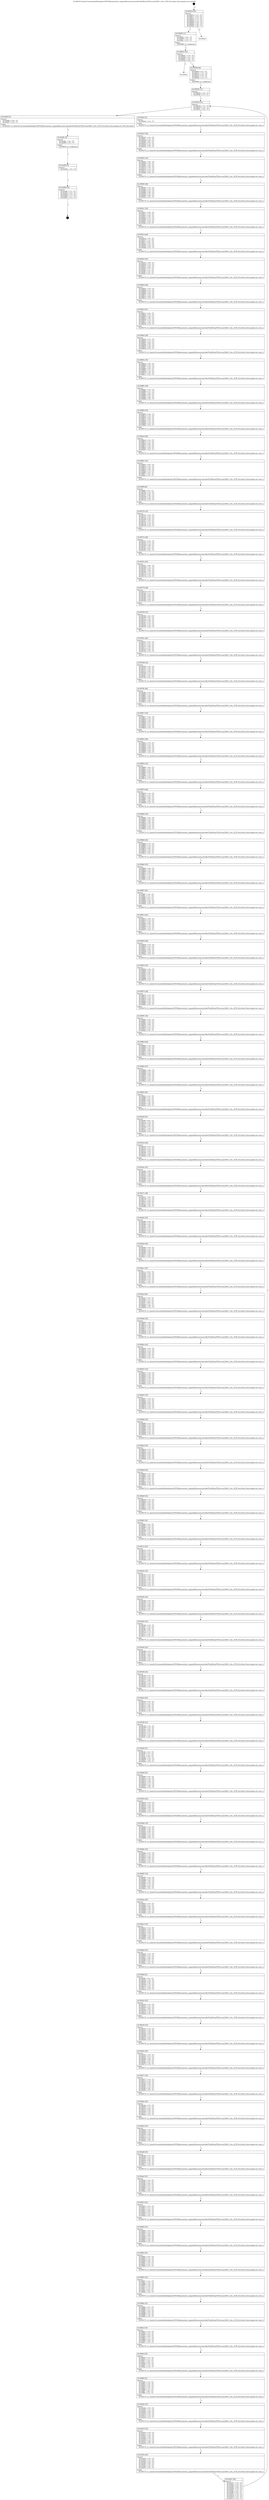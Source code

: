 digraph "0x1094c0" {
  label = "0x1094c0 (/mnt/c/Users/mathe/Desktop/tcc/POCII/binaries/extr_anypixelfirmwarecontrollerThirdPartyETHsrcstm32f4x7_eth.c_ETH_StructInit_Final-regular.out::main(0))"
  labelloc = "t"
  node[shape=record]

  Entry [label="",width=0.3,height=0.3,shape=circle,fillcolor=black,style=filled]
  "0x1094c0" [label="{
     0x1094c0 [35]\l
     | [instrs]\l
     &nbsp;&nbsp;0x1094c0 \<+1\>: ???\l
     &nbsp;&nbsp;0x1094c1 \<+3\>: ???\l
     &nbsp;&nbsp;0x1094c4 \<+7\>: ???\l
     &nbsp;&nbsp;0x1094cb \<+7\>: ???\l
     &nbsp;&nbsp;0x1094d2 \<+3\>: ???\l
     &nbsp;&nbsp;0x1094d5 \<+4\>: ???\l
     &nbsp;&nbsp;0x1094d9 \<+4\>: ???\l
     &nbsp;&nbsp;0x1094dd \<+6\>: ???\l
  }"]
  "0x1094f4" [label="{
     0x1094f4 [13]\l
     | [instrs]\l
     &nbsp;&nbsp;0x1094f4 \<+4\>: ???\l
     &nbsp;&nbsp;0x1094f8 \<+4\>: ???\l
     &nbsp;&nbsp;0x1094fc \<+5\>: ???\l
     | [calls]\l
     &nbsp;&nbsp;0x109060 \{1\} (unknown)\l
  }"]
  "0x1094e3" [label="{
     0x1094e3\l
  }", style=dashed]
  "0x109501" [label="{
     0x109501 [14]\l
     | [instrs]\l
     &nbsp;&nbsp;0x109501 \<+3\>: ???\l
     &nbsp;&nbsp;0x109504 \<+3\>: ???\l
     &nbsp;&nbsp;0x109507 \<+2\>: ???\l
     &nbsp;&nbsp;0x109509 \<+6\>: ???\l
  }"]
  "0x10a09a" [label="{
     0x10a09a\l
  }", style=dashed]
  "0x10950f" [label="{
     0x10950f [28]\l
     | [instrs]\l
     &nbsp;&nbsp;0x10950f \<+5\>: ???\l
     &nbsp;&nbsp;0x109514 \<+7\>: ???\l
     &nbsp;&nbsp;0x10951b \<+4\>: ???\l
     &nbsp;&nbsp;0x10951f \<+7\>: ???\l
     &nbsp;&nbsp;0x109526 \<+5\>: ???\l
     | [calls]\l
     &nbsp;&nbsp;0x109050 \{1\} (unknown)\l
  }"]
  Exit [label="",width=0.3,height=0.3,shape=circle,fillcolor=black,style=filled,peripheries=2]
  "0x109536" [label="{
     0x109536 [12]\l
     | [instrs]\l
     &nbsp;&nbsp;0x109536 \<+3\>: ???\l
     &nbsp;&nbsp;0x109539 \<+3\>: ???\l
     &nbsp;&nbsp;0x10953c \<+6\>: ???\l
  }"]
  "0x10a083" [label="{
     0x10a083 [9]\l
     | [instrs]\l
     &nbsp;&nbsp;0x10a083 \<+4\>: ???\l
     &nbsp;&nbsp;0x10a087 \<+5\>: ???\l
     | [calls]\l
     &nbsp;&nbsp;0x109230 \{1\} (/mnt/c/Users/mathe/Desktop/tcc/POCII/binaries/extr_anypixelfirmwarecontrollerThirdPartyETHsrcstm32f4x7_eth.c_ETH_StructInit_Final-regular.out::ETH_StructInit)\l
  }"]
  "0x109542" [label="{
     0x109542 [5]\l
     | [instrs]\l
     &nbsp;&nbsp;0x109542 \<+5\>: ???\l
     | [calls]\l
     &nbsp;&nbsp;0x109170 \{1\} (/mnt/c/Users/mathe/Desktop/tcc/POCII/binaries/extr_anypixelfirmwarecontrollerThirdPartyETHsrcstm32f4x7_eth.c_ETH_StructInit_Final-regular.out::next_i)\l
  }"]
  "0x109547" [label="{
     0x109547 [28]\l
     | [instrs]\l
     &nbsp;&nbsp;0x109547 \<+5\>: ???\l
     &nbsp;&nbsp;0x10954c \<+1\>: ???\l
     &nbsp;&nbsp;0x10954d \<+2\>: ???\l
     &nbsp;&nbsp;0x10954f \<+6\>: ???\l
     &nbsp;&nbsp;0x109555 \<+3\>: ???\l
     &nbsp;&nbsp;0x109558 \<+6\>: ???\l
     &nbsp;&nbsp;0x10955e \<+5\>: ???\l
     | [calls]\l
     &nbsp;&nbsp;0x109170 \{1\} (/mnt/c/Users/mathe/Desktop/tcc/POCII/binaries/extr_anypixelfirmwarecontrollerThirdPartyETHsrcstm32f4x7_eth.c_ETH_StructInit_Final-regular.out::next_i)\l
  }"]
  "0x109563" [label="{
     0x109563 [34]\l
     | [instrs]\l
     &nbsp;&nbsp;0x109563 \<+6\>: ???\l
     &nbsp;&nbsp;0x109569 \<+3\>: ???\l
     &nbsp;&nbsp;0x10956c \<+4\>: ???\l
     &nbsp;&nbsp;0x109570 \<+4\>: ???\l
     &nbsp;&nbsp;0x109574 \<+7\>: ???\l
     &nbsp;&nbsp;0x10957b \<+3\>: ???\l
     &nbsp;&nbsp;0x10957e \<+2\>: ???\l
     &nbsp;&nbsp;0x109580 \<+5\>: ???\l
     | [calls]\l
     &nbsp;&nbsp;0x109170 \{1\} (/mnt/c/Users/mathe/Desktop/tcc/POCII/binaries/extr_anypixelfirmwarecontrollerThirdPartyETHsrcstm32f4x7_eth.c_ETH_StructInit_Final-regular.out::next_i)\l
  }"]
  "0x109585" [label="{
     0x109585 [28]\l
     | [instrs]\l
     &nbsp;&nbsp;0x109585 \<+5\>: ???\l
     &nbsp;&nbsp;0x10958a \<+1\>: ???\l
     &nbsp;&nbsp;0x10958b \<+2\>: ???\l
     &nbsp;&nbsp;0x10958d \<+6\>: ???\l
     &nbsp;&nbsp;0x109593 \<+3\>: ???\l
     &nbsp;&nbsp;0x109596 \<+6\>: ???\l
     &nbsp;&nbsp;0x10959c \<+5\>: ???\l
     | [calls]\l
     &nbsp;&nbsp;0x109170 \{1\} (/mnt/c/Users/mathe/Desktop/tcc/POCII/binaries/extr_anypixelfirmwarecontrollerThirdPartyETHsrcstm32f4x7_eth.c_ETH_StructInit_Final-regular.out::next_i)\l
  }"]
  "0x1095a1" [label="{
     0x1095a1 [35]\l
     | [instrs]\l
     &nbsp;&nbsp;0x1095a1 \<+6\>: ???\l
     &nbsp;&nbsp;0x1095a7 \<+3\>: ???\l
     &nbsp;&nbsp;0x1095aa \<+4\>: ???\l
     &nbsp;&nbsp;0x1095ae \<+4\>: ???\l
     &nbsp;&nbsp;0x1095b2 \<+7\>: ???\l
     &nbsp;&nbsp;0x1095b9 \<+3\>: ???\l
     &nbsp;&nbsp;0x1095bc \<+3\>: ???\l
     &nbsp;&nbsp;0x1095bf \<+5\>: ???\l
     | [calls]\l
     &nbsp;&nbsp;0x109170 \{1\} (/mnt/c/Users/mathe/Desktop/tcc/POCII/binaries/extr_anypixelfirmwarecontrollerThirdPartyETHsrcstm32f4x7_eth.c_ETH_StructInit_Final-regular.out::next_i)\l
  }"]
  "0x1095c4" [label="{
     0x1095c4 [28]\l
     | [instrs]\l
     &nbsp;&nbsp;0x1095c4 \<+5\>: ???\l
     &nbsp;&nbsp;0x1095c9 \<+1\>: ???\l
     &nbsp;&nbsp;0x1095ca \<+2\>: ???\l
     &nbsp;&nbsp;0x1095cc \<+6\>: ???\l
     &nbsp;&nbsp;0x1095d2 \<+3\>: ???\l
     &nbsp;&nbsp;0x1095d5 \<+6\>: ???\l
     &nbsp;&nbsp;0x1095db \<+5\>: ???\l
     | [calls]\l
     &nbsp;&nbsp;0x109170 \{1\} (/mnt/c/Users/mathe/Desktop/tcc/POCII/binaries/extr_anypixelfirmwarecontrollerThirdPartyETHsrcstm32f4x7_eth.c_ETH_StructInit_Final-regular.out::next_i)\l
  }"]
  "0x1095e0" [label="{
     0x1095e0 [35]\l
     | [instrs]\l
     &nbsp;&nbsp;0x1095e0 \<+6\>: ???\l
     &nbsp;&nbsp;0x1095e6 \<+3\>: ???\l
     &nbsp;&nbsp;0x1095e9 \<+4\>: ???\l
     &nbsp;&nbsp;0x1095ed \<+4\>: ???\l
     &nbsp;&nbsp;0x1095f1 \<+7\>: ???\l
     &nbsp;&nbsp;0x1095f8 \<+3\>: ???\l
     &nbsp;&nbsp;0x1095fb \<+3\>: ???\l
     &nbsp;&nbsp;0x1095fe \<+5\>: ???\l
     | [calls]\l
     &nbsp;&nbsp;0x109170 \{1\} (/mnt/c/Users/mathe/Desktop/tcc/POCII/binaries/extr_anypixelfirmwarecontrollerThirdPartyETHsrcstm32f4x7_eth.c_ETH_StructInit_Final-regular.out::next_i)\l
  }"]
  "0x109603" [label="{
     0x109603 [28]\l
     | [instrs]\l
     &nbsp;&nbsp;0x109603 \<+5\>: ???\l
     &nbsp;&nbsp;0x109608 \<+1\>: ???\l
     &nbsp;&nbsp;0x109609 \<+2\>: ???\l
     &nbsp;&nbsp;0x10960b \<+6\>: ???\l
     &nbsp;&nbsp;0x109611 \<+3\>: ???\l
     &nbsp;&nbsp;0x109614 \<+6\>: ???\l
     &nbsp;&nbsp;0x10961a \<+5\>: ???\l
     | [calls]\l
     &nbsp;&nbsp;0x109170 \{1\} (/mnt/c/Users/mathe/Desktop/tcc/POCII/binaries/extr_anypixelfirmwarecontrollerThirdPartyETHsrcstm32f4x7_eth.c_ETH_StructInit_Final-regular.out::next_i)\l
  }"]
  "0x10961f" [label="{
     0x10961f [35]\l
     | [instrs]\l
     &nbsp;&nbsp;0x10961f \<+6\>: ???\l
     &nbsp;&nbsp;0x109625 \<+3\>: ???\l
     &nbsp;&nbsp;0x109628 \<+4\>: ???\l
     &nbsp;&nbsp;0x10962c \<+4\>: ???\l
     &nbsp;&nbsp;0x109630 \<+7\>: ???\l
     &nbsp;&nbsp;0x109637 \<+3\>: ???\l
     &nbsp;&nbsp;0x10963a \<+3\>: ???\l
     &nbsp;&nbsp;0x10963d \<+5\>: ???\l
     | [calls]\l
     &nbsp;&nbsp;0x109170 \{1\} (/mnt/c/Users/mathe/Desktop/tcc/POCII/binaries/extr_anypixelfirmwarecontrollerThirdPartyETHsrcstm32f4x7_eth.c_ETH_StructInit_Final-regular.out::next_i)\l
  }"]
  "0x109642" [label="{
     0x109642 [28]\l
     | [instrs]\l
     &nbsp;&nbsp;0x109642 \<+5\>: ???\l
     &nbsp;&nbsp;0x109647 \<+1\>: ???\l
     &nbsp;&nbsp;0x109648 \<+2\>: ???\l
     &nbsp;&nbsp;0x10964a \<+6\>: ???\l
     &nbsp;&nbsp;0x109650 \<+3\>: ???\l
     &nbsp;&nbsp;0x109653 \<+6\>: ???\l
     &nbsp;&nbsp;0x109659 \<+5\>: ???\l
     | [calls]\l
     &nbsp;&nbsp;0x109170 \{1\} (/mnt/c/Users/mathe/Desktop/tcc/POCII/binaries/extr_anypixelfirmwarecontrollerThirdPartyETHsrcstm32f4x7_eth.c_ETH_StructInit_Final-regular.out::next_i)\l
  }"]
  "0x10965e" [label="{
     0x10965e [35]\l
     | [instrs]\l
     &nbsp;&nbsp;0x10965e \<+6\>: ???\l
     &nbsp;&nbsp;0x109664 \<+3\>: ???\l
     &nbsp;&nbsp;0x109667 \<+4\>: ???\l
     &nbsp;&nbsp;0x10966b \<+4\>: ???\l
     &nbsp;&nbsp;0x10966f \<+7\>: ???\l
     &nbsp;&nbsp;0x109676 \<+3\>: ???\l
     &nbsp;&nbsp;0x109679 \<+3\>: ???\l
     &nbsp;&nbsp;0x10967c \<+5\>: ???\l
     | [calls]\l
     &nbsp;&nbsp;0x109170 \{1\} (/mnt/c/Users/mathe/Desktop/tcc/POCII/binaries/extr_anypixelfirmwarecontrollerThirdPartyETHsrcstm32f4x7_eth.c_ETH_StructInit_Final-regular.out::next_i)\l
  }"]
  "0x109681" [label="{
     0x109681 [28]\l
     | [instrs]\l
     &nbsp;&nbsp;0x109681 \<+5\>: ???\l
     &nbsp;&nbsp;0x109686 \<+1\>: ???\l
     &nbsp;&nbsp;0x109687 \<+2\>: ???\l
     &nbsp;&nbsp;0x109689 \<+6\>: ???\l
     &nbsp;&nbsp;0x10968f \<+3\>: ???\l
     &nbsp;&nbsp;0x109692 \<+6\>: ???\l
     &nbsp;&nbsp;0x109698 \<+5\>: ???\l
     | [calls]\l
     &nbsp;&nbsp;0x109170 \{1\} (/mnt/c/Users/mathe/Desktop/tcc/POCII/binaries/extr_anypixelfirmwarecontrollerThirdPartyETHsrcstm32f4x7_eth.c_ETH_StructInit_Final-regular.out::next_i)\l
  }"]
  "0x10969d" [label="{
     0x10969d [35]\l
     | [instrs]\l
     &nbsp;&nbsp;0x10969d \<+6\>: ???\l
     &nbsp;&nbsp;0x1096a3 \<+3\>: ???\l
     &nbsp;&nbsp;0x1096a6 \<+4\>: ???\l
     &nbsp;&nbsp;0x1096aa \<+4\>: ???\l
     &nbsp;&nbsp;0x1096ae \<+7\>: ???\l
     &nbsp;&nbsp;0x1096b5 \<+3\>: ???\l
     &nbsp;&nbsp;0x1096b8 \<+3\>: ???\l
     &nbsp;&nbsp;0x1096bb \<+5\>: ???\l
     | [calls]\l
     &nbsp;&nbsp;0x109170 \{1\} (/mnt/c/Users/mathe/Desktop/tcc/POCII/binaries/extr_anypixelfirmwarecontrollerThirdPartyETHsrcstm32f4x7_eth.c_ETH_StructInit_Final-regular.out::next_i)\l
  }"]
  "0x1096c0" [label="{
     0x1096c0 [28]\l
     | [instrs]\l
     &nbsp;&nbsp;0x1096c0 \<+5\>: ???\l
     &nbsp;&nbsp;0x1096c5 \<+1\>: ???\l
     &nbsp;&nbsp;0x1096c6 \<+2\>: ???\l
     &nbsp;&nbsp;0x1096c8 \<+6\>: ???\l
     &nbsp;&nbsp;0x1096ce \<+3\>: ???\l
     &nbsp;&nbsp;0x1096d1 \<+6\>: ???\l
     &nbsp;&nbsp;0x1096d7 \<+5\>: ???\l
     | [calls]\l
     &nbsp;&nbsp;0x109170 \{1\} (/mnt/c/Users/mathe/Desktop/tcc/POCII/binaries/extr_anypixelfirmwarecontrollerThirdPartyETHsrcstm32f4x7_eth.c_ETH_StructInit_Final-regular.out::next_i)\l
  }"]
  "0x1096dc" [label="{
     0x1096dc [35]\l
     | [instrs]\l
     &nbsp;&nbsp;0x1096dc \<+6\>: ???\l
     &nbsp;&nbsp;0x1096e2 \<+3\>: ???\l
     &nbsp;&nbsp;0x1096e5 \<+4\>: ???\l
     &nbsp;&nbsp;0x1096e9 \<+4\>: ???\l
     &nbsp;&nbsp;0x1096ed \<+7\>: ???\l
     &nbsp;&nbsp;0x1096f4 \<+3\>: ???\l
     &nbsp;&nbsp;0x1096f7 \<+3\>: ???\l
     &nbsp;&nbsp;0x1096fa \<+5\>: ???\l
     | [calls]\l
     &nbsp;&nbsp;0x109170 \{1\} (/mnt/c/Users/mathe/Desktop/tcc/POCII/binaries/extr_anypixelfirmwarecontrollerThirdPartyETHsrcstm32f4x7_eth.c_ETH_StructInit_Final-regular.out::next_i)\l
  }"]
  "0x1096ff" [label="{
     0x1096ff [28]\l
     | [instrs]\l
     &nbsp;&nbsp;0x1096ff \<+5\>: ???\l
     &nbsp;&nbsp;0x109704 \<+1\>: ???\l
     &nbsp;&nbsp;0x109705 \<+2\>: ???\l
     &nbsp;&nbsp;0x109707 \<+6\>: ???\l
     &nbsp;&nbsp;0x10970d \<+3\>: ???\l
     &nbsp;&nbsp;0x109710 \<+6\>: ???\l
     &nbsp;&nbsp;0x109716 \<+5\>: ???\l
     | [calls]\l
     &nbsp;&nbsp;0x109170 \{1\} (/mnt/c/Users/mathe/Desktop/tcc/POCII/binaries/extr_anypixelfirmwarecontrollerThirdPartyETHsrcstm32f4x7_eth.c_ETH_StructInit_Final-regular.out::next_i)\l
  }"]
  "0x10971b" [label="{
     0x10971b [35]\l
     | [instrs]\l
     &nbsp;&nbsp;0x10971b \<+6\>: ???\l
     &nbsp;&nbsp;0x109721 \<+3\>: ???\l
     &nbsp;&nbsp;0x109724 \<+4\>: ???\l
     &nbsp;&nbsp;0x109728 \<+4\>: ???\l
     &nbsp;&nbsp;0x10972c \<+7\>: ???\l
     &nbsp;&nbsp;0x109733 \<+3\>: ???\l
     &nbsp;&nbsp;0x109736 \<+3\>: ???\l
     &nbsp;&nbsp;0x109739 \<+5\>: ???\l
     | [calls]\l
     &nbsp;&nbsp;0x109170 \{1\} (/mnt/c/Users/mathe/Desktop/tcc/POCII/binaries/extr_anypixelfirmwarecontrollerThirdPartyETHsrcstm32f4x7_eth.c_ETH_StructInit_Final-regular.out::next_i)\l
  }"]
  "0x10973e" [label="{
     0x10973e [28]\l
     | [instrs]\l
     &nbsp;&nbsp;0x10973e \<+5\>: ???\l
     &nbsp;&nbsp;0x109743 \<+1\>: ???\l
     &nbsp;&nbsp;0x109744 \<+2\>: ???\l
     &nbsp;&nbsp;0x109746 \<+6\>: ???\l
     &nbsp;&nbsp;0x10974c \<+3\>: ???\l
     &nbsp;&nbsp;0x10974f \<+6\>: ???\l
     &nbsp;&nbsp;0x109755 \<+5\>: ???\l
     | [calls]\l
     &nbsp;&nbsp;0x109170 \{1\} (/mnt/c/Users/mathe/Desktop/tcc/POCII/binaries/extr_anypixelfirmwarecontrollerThirdPartyETHsrcstm32f4x7_eth.c_ETH_StructInit_Final-regular.out::next_i)\l
  }"]
  "0x10975a" [label="{
     0x10975a [35]\l
     | [instrs]\l
     &nbsp;&nbsp;0x10975a \<+6\>: ???\l
     &nbsp;&nbsp;0x109760 \<+3\>: ???\l
     &nbsp;&nbsp;0x109763 \<+4\>: ???\l
     &nbsp;&nbsp;0x109767 \<+4\>: ???\l
     &nbsp;&nbsp;0x10976b \<+7\>: ???\l
     &nbsp;&nbsp;0x109772 \<+3\>: ???\l
     &nbsp;&nbsp;0x109775 \<+3\>: ???\l
     &nbsp;&nbsp;0x109778 \<+5\>: ???\l
     | [calls]\l
     &nbsp;&nbsp;0x109170 \{1\} (/mnt/c/Users/mathe/Desktop/tcc/POCII/binaries/extr_anypixelfirmwarecontrollerThirdPartyETHsrcstm32f4x7_eth.c_ETH_StructInit_Final-regular.out::next_i)\l
  }"]
  "0x10977d" [label="{
     0x10977d [28]\l
     | [instrs]\l
     &nbsp;&nbsp;0x10977d \<+5\>: ???\l
     &nbsp;&nbsp;0x109782 \<+1\>: ???\l
     &nbsp;&nbsp;0x109783 \<+2\>: ???\l
     &nbsp;&nbsp;0x109785 \<+6\>: ???\l
     &nbsp;&nbsp;0x10978b \<+3\>: ???\l
     &nbsp;&nbsp;0x10978e \<+6\>: ???\l
     &nbsp;&nbsp;0x109794 \<+5\>: ???\l
     | [calls]\l
     &nbsp;&nbsp;0x109170 \{1\} (/mnt/c/Users/mathe/Desktop/tcc/POCII/binaries/extr_anypixelfirmwarecontrollerThirdPartyETHsrcstm32f4x7_eth.c_ETH_StructInit_Final-regular.out::next_i)\l
  }"]
  "0x109799" [label="{
     0x109799 [35]\l
     | [instrs]\l
     &nbsp;&nbsp;0x109799 \<+6\>: ???\l
     &nbsp;&nbsp;0x10979f \<+3\>: ???\l
     &nbsp;&nbsp;0x1097a2 \<+4\>: ???\l
     &nbsp;&nbsp;0x1097a6 \<+4\>: ???\l
     &nbsp;&nbsp;0x1097aa \<+7\>: ???\l
     &nbsp;&nbsp;0x1097b1 \<+3\>: ???\l
     &nbsp;&nbsp;0x1097b4 \<+3\>: ???\l
     &nbsp;&nbsp;0x1097b7 \<+5\>: ???\l
     | [calls]\l
     &nbsp;&nbsp;0x109170 \{1\} (/mnt/c/Users/mathe/Desktop/tcc/POCII/binaries/extr_anypixelfirmwarecontrollerThirdPartyETHsrcstm32f4x7_eth.c_ETH_StructInit_Final-regular.out::next_i)\l
  }"]
  "0x1097bc" [label="{
     0x1097bc [28]\l
     | [instrs]\l
     &nbsp;&nbsp;0x1097bc \<+5\>: ???\l
     &nbsp;&nbsp;0x1097c1 \<+1\>: ???\l
     &nbsp;&nbsp;0x1097c2 \<+2\>: ???\l
     &nbsp;&nbsp;0x1097c4 \<+6\>: ???\l
     &nbsp;&nbsp;0x1097ca \<+3\>: ???\l
     &nbsp;&nbsp;0x1097cd \<+6\>: ???\l
     &nbsp;&nbsp;0x1097d3 \<+5\>: ???\l
     | [calls]\l
     &nbsp;&nbsp;0x109170 \{1\} (/mnt/c/Users/mathe/Desktop/tcc/POCII/binaries/extr_anypixelfirmwarecontrollerThirdPartyETHsrcstm32f4x7_eth.c_ETH_StructInit_Final-regular.out::next_i)\l
  }"]
  "0x1097d8" [label="{
     0x1097d8 [35]\l
     | [instrs]\l
     &nbsp;&nbsp;0x1097d8 \<+6\>: ???\l
     &nbsp;&nbsp;0x1097de \<+3\>: ???\l
     &nbsp;&nbsp;0x1097e1 \<+4\>: ???\l
     &nbsp;&nbsp;0x1097e5 \<+4\>: ???\l
     &nbsp;&nbsp;0x1097e9 \<+7\>: ???\l
     &nbsp;&nbsp;0x1097f0 \<+3\>: ???\l
     &nbsp;&nbsp;0x1097f3 \<+3\>: ???\l
     &nbsp;&nbsp;0x1097f6 \<+5\>: ???\l
     | [calls]\l
     &nbsp;&nbsp;0x109170 \{1\} (/mnt/c/Users/mathe/Desktop/tcc/POCII/binaries/extr_anypixelfirmwarecontrollerThirdPartyETHsrcstm32f4x7_eth.c_ETH_StructInit_Final-regular.out::next_i)\l
  }"]
  "0x1097fb" [label="{
     0x1097fb [28]\l
     | [instrs]\l
     &nbsp;&nbsp;0x1097fb \<+5\>: ???\l
     &nbsp;&nbsp;0x109800 \<+1\>: ???\l
     &nbsp;&nbsp;0x109801 \<+2\>: ???\l
     &nbsp;&nbsp;0x109803 \<+6\>: ???\l
     &nbsp;&nbsp;0x109809 \<+3\>: ???\l
     &nbsp;&nbsp;0x10980c \<+6\>: ???\l
     &nbsp;&nbsp;0x109812 \<+5\>: ???\l
     | [calls]\l
     &nbsp;&nbsp;0x109170 \{1\} (/mnt/c/Users/mathe/Desktop/tcc/POCII/binaries/extr_anypixelfirmwarecontrollerThirdPartyETHsrcstm32f4x7_eth.c_ETH_StructInit_Final-regular.out::next_i)\l
  }"]
  "0x109817" [label="{
     0x109817 [35]\l
     | [instrs]\l
     &nbsp;&nbsp;0x109817 \<+6\>: ???\l
     &nbsp;&nbsp;0x10981d \<+3\>: ???\l
     &nbsp;&nbsp;0x109820 \<+4\>: ???\l
     &nbsp;&nbsp;0x109824 \<+4\>: ???\l
     &nbsp;&nbsp;0x109828 \<+7\>: ???\l
     &nbsp;&nbsp;0x10982f \<+3\>: ???\l
     &nbsp;&nbsp;0x109832 \<+3\>: ???\l
     &nbsp;&nbsp;0x109835 \<+5\>: ???\l
     | [calls]\l
     &nbsp;&nbsp;0x109170 \{1\} (/mnt/c/Users/mathe/Desktop/tcc/POCII/binaries/extr_anypixelfirmwarecontrollerThirdPartyETHsrcstm32f4x7_eth.c_ETH_StructInit_Final-regular.out::next_i)\l
  }"]
  "0x10983a" [label="{
     0x10983a [28]\l
     | [instrs]\l
     &nbsp;&nbsp;0x10983a \<+5\>: ???\l
     &nbsp;&nbsp;0x10983f \<+1\>: ???\l
     &nbsp;&nbsp;0x109840 \<+2\>: ???\l
     &nbsp;&nbsp;0x109842 \<+6\>: ???\l
     &nbsp;&nbsp;0x109848 \<+3\>: ???\l
     &nbsp;&nbsp;0x10984b \<+6\>: ???\l
     &nbsp;&nbsp;0x109851 \<+5\>: ???\l
     | [calls]\l
     &nbsp;&nbsp;0x109170 \{1\} (/mnt/c/Users/mathe/Desktop/tcc/POCII/binaries/extr_anypixelfirmwarecontrollerThirdPartyETHsrcstm32f4x7_eth.c_ETH_StructInit_Final-regular.out::next_i)\l
  }"]
  "0x109856" [label="{
     0x109856 [35]\l
     | [instrs]\l
     &nbsp;&nbsp;0x109856 \<+6\>: ???\l
     &nbsp;&nbsp;0x10985c \<+3\>: ???\l
     &nbsp;&nbsp;0x10985f \<+4\>: ???\l
     &nbsp;&nbsp;0x109863 \<+4\>: ???\l
     &nbsp;&nbsp;0x109867 \<+7\>: ???\l
     &nbsp;&nbsp;0x10986e \<+3\>: ???\l
     &nbsp;&nbsp;0x109871 \<+3\>: ???\l
     &nbsp;&nbsp;0x109874 \<+5\>: ???\l
     | [calls]\l
     &nbsp;&nbsp;0x109170 \{1\} (/mnt/c/Users/mathe/Desktop/tcc/POCII/binaries/extr_anypixelfirmwarecontrollerThirdPartyETHsrcstm32f4x7_eth.c_ETH_StructInit_Final-regular.out::next_i)\l
  }"]
  "0x109879" [label="{
     0x109879 [28]\l
     | [instrs]\l
     &nbsp;&nbsp;0x109879 \<+5\>: ???\l
     &nbsp;&nbsp;0x10987e \<+1\>: ???\l
     &nbsp;&nbsp;0x10987f \<+2\>: ???\l
     &nbsp;&nbsp;0x109881 \<+6\>: ???\l
     &nbsp;&nbsp;0x109887 \<+3\>: ???\l
     &nbsp;&nbsp;0x10988a \<+6\>: ???\l
     &nbsp;&nbsp;0x109890 \<+5\>: ???\l
     | [calls]\l
     &nbsp;&nbsp;0x109170 \{1\} (/mnt/c/Users/mathe/Desktop/tcc/POCII/binaries/extr_anypixelfirmwarecontrollerThirdPartyETHsrcstm32f4x7_eth.c_ETH_StructInit_Final-regular.out::next_i)\l
  }"]
  "0x109895" [label="{
     0x109895 [35]\l
     | [instrs]\l
     &nbsp;&nbsp;0x109895 \<+6\>: ???\l
     &nbsp;&nbsp;0x10989b \<+3\>: ???\l
     &nbsp;&nbsp;0x10989e \<+4\>: ???\l
     &nbsp;&nbsp;0x1098a2 \<+4\>: ???\l
     &nbsp;&nbsp;0x1098a6 \<+7\>: ???\l
     &nbsp;&nbsp;0x1098ad \<+3\>: ???\l
     &nbsp;&nbsp;0x1098b0 \<+3\>: ???\l
     &nbsp;&nbsp;0x1098b3 \<+5\>: ???\l
     | [calls]\l
     &nbsp;&nbsp;0x109170 \{1\} (/mnt/c/Users/mathe/Desktop/tcc/POCII/binaries/extr_anypixelfirmwarecontrollerThirdPartyETHsrcstm32f4x7_eth.c_ETH_StructInit_Final-regular.out::next_i)\l
  }"]
  "0x1098b8" [label="{
     0x1098b8 [28]\l
     | [instrs]\l
     &nbsp;&nbsp;0x1098b8 \<+5\>: ???\l
     &nbsp;&nbsp;0x1098bd \<+1\>: ???\l
     &nbsp;&nbsp;0x1098be \<+2\>: ???\l
     &nbsp;&nbsp;0x1098c0 \<+6\>: ???\l
     &nbsp;&nbsp;0x1098c6 \<+3\>: ???\l
     &nbsp;&nbsp;0x1098c9 \<+6\>: ???\l
     &nbsp;&nbsp;0x1098cf \<+5\>: ???\l
     | [calls]\l
     &nbsp;&nbsp;0x109170 \{1\} (/mnt/c/Users/mathe/Desktop/tcc/POCII/binaries/extr_anypixelfirmwarecontrollerThirdPartyETHsrcstm32f4x7_eth.c_ETH_StructInit_Final-regular.out::next_i)\l
  }"]
  "0x1098d4" [label="{
     0x1098d4 [35]\l
     | [instrs]\l
     &nbsp;&nbsp;0x1098d4 \<+6\>: ???\l
     &nbsp;&nbsp;0x1098da \<+3\>: ???\l
     &nbsp;&nbsp;0x1098dd \<+4\>: ???\l
     &nbsp;&nbsp;0x1098e1 \<+4\>: ???\l
     &nbsp;&nbsp;0x1098e5 \<+7\>: ???\l
     &nbsp;&nbsp;0x1098ec \<+3\>: ???\l
     &nbsp;&nbsp;0x1098ef \<+3\>: ???\l
     &nbsp;&nbsp;0x1098f2 \<+5\>: ???\l
     | [calls]\l
     &nbsp;&nbsp;0x109170 \{1\} (/mnt/c/Users/mathe/Desktop/tcc/POCII/binaries/extr_anypixelfirmwarecontrollerThirdPartyETHsrcstm32f4x7_eth.c_ETH_StructInit_Final-regular.out::next_i)\l
  }"]
  "0x1098f7" [label="{
     0x1098f7 [28]\l
     | [instrs]\l
     &nbsp;&nbsp;0x1098f7 \<+5\>: ???\l
     &nbsp;&nbsp;0x1098fc \<+1\>: ???\l
     &nbsp;&nbsp;0x1098fd \<+2\>: ???\l
     &nbsp;&nbsp;0x1098ff \<+6\>: ???\l
     &nbsp;&nbsp;0x109905 \<+3\>: ???\l
     &nbsp;&nbsp;0x109908 \<+6\>: ???\l
     &nbsp;&nbsp;0x10990e \<+5\>: ???\l
     | [calls]\l
     &nbsp;&nbsp;0x109170 \{1\} (/mnt/c/Users/mathe/Desktop/tcc/POCII/binaries/extr_anypixelfirmwarecontrollerThirdPartyETHsrcstm32f4x7_eth.c_ETH_StructInit_Final-regular.out::next_i)\l
  }"]
  "0x109913" [label="{
     0x109913 [35]\l
     | [instrs]\l
     &nbsp;&nbsp;0x109913 \<+6\>: ???\l
     &nbsp;&nbsp;0x109919 \<+3\>: ???\l
     &nbsp;&nbsp;0x10991c \<+4\>: ???\l
     &nbsp;&nbsp;0x109920 \<+4\>: ???\l
     &nbsp;&nbsp;0x109924 \<+7\>: ???\l
     &nbsp;&nbsp;0x10992b \<+3\>: ???\l
     &nbsp;&nbsp;0x10992e \<+3\>: ???\l
     &nbsp;&nbsp;0x109931 \<+5\>: ???\l
     | [calls]\l
     &nbsp;&nbsp;0x109170 \{1\} (/mnt/c/Users/mathe/Desktop/tcc/POCII/binaries/extr_anypixelfirmwarecontrollerThirdPartyETHsrcstm32f4x7_eth.c_ETH_StructInit_Final-regular.out::next_i)\l
  }"]
  "0x109936" [label="{
     0x109936 [28]\l
     | [instrs]\l
     &nbsp;&nbsp;0x109936 \<+5\>: ???\l
     &nbsp;&nbsp;0x10993b \<+1\>: ???\l
     &nbsp;&nbsp;0x10993c \<+2\>: ???\l
     &nbsp;&nbsp;0x10993e \<+6\>: ???\l
     &nbsp;&nbsp;0x109944 \<+3\>: ???\l
     &nbsp;&nbsp;0x109947 \<+6\>: ???\l
     &nbsp;&nbsp;0x10994d \<+5\>: ???\l
     | [calls]\l
     &nbsp;&nbsp;0x109170 \{1\} (/mnt/c/Users/mathe/Desktop/tcc/POCII/binaries/extr_anypixelfirmwarecontrollerThirdPartyETHsrcstm32f4x7_eth.c_ETH_StructInit_Final-regular.out::next_i)\l
  }"]
  "0x109952" [label="{
     0x109952 [35]\l
     | [instrs]\l
     &nbsp;&nbsp;0x109952 \<+6\>: ???\l
     &nbsp;&nbsp;0x109958 \<+3\>: ???\l
     &nbsp;&nbsp;0x10995b \<+4\>: ???\l
     &nbsp;&nbsp;0x10995f \<+4\>: ???\l
     &nbsp;&nbsp;0x109963 \<+7\>: ???\l
     &nbsp;&nbsp;0x10996a \<+3\>: ???\l
     &nbsp;&nbsp;0x10996d \<+3\>: ???\l
     &nbsp;&nbsp;0x109970 \<+5\>: ???\l
     | [calls]\l
     &nbsp;&nbsp;0x109170 \{1\} (/mnt/c/Users/mathe/Desktop/tcc/POCII/binaries/extr_anypixelfirmwarecontrollerThirdPartyETHsrcstm32f4x7_eth.c_ETH_StructInit_Final-regular.out::next_i)\l
  }"]
  "0x109975" [label="{
     0x109975 [28]\l
     | [instrs]\l
     &nbsp;&nbsp;0x109975 \<+5\>: ???\l
     &nbsp;&nbsp;0x10997a \<+1\>: ???\l
     &nbsp;&nbsp;0x10997b \<+2\>: ???\l
     &nbsp;&nbsp;0x10997d \<+6\>: ???\l
     &nbsp;&nbsp;0x109983 \<+3\>: ???\l
     &nbsp;&nbsp;0x109986 \<+6\>: ???\l
     &nbsp;&nbsp;0x10998c \<+5\>: ???\l
     | [calls]\l
     &nbsp;&nbsp;0x109170 \{1\} (/mnt/c/Users/mathe/Desktop/tcc/POCII/binaries/extr_anypixelfirmwarecontrollerThirdPartyETHsrcstm32f4x7_eth.c_ETH_StructInit_Final-regular.out::next_i)\l
  }"]
  "0x109991" [label="{
     0x109991 [35]\l
     | [instrs]\l
     &nbsp;&nbsp;0x109991 \<+6\>: ???\l
     &nbsp;&nbsp;0x109997 \<+3\>: ???\l
     &nbsp;&nbsp;0x10999a \<+4\>: ???\l
     &nbsp;&nbsp;0x10999e \<+4\>: ???\l
     &nbsp;&nbsp;0x1099a2 \<+7\>: ???\l
     &nbsp;&nbsp;0x1099a9 \<+3\>: ???\l
     &nbsp;&nbsp;0x1099ac \<+3\>: ???\l
     &nbsp;&nbsp;0x1099af \<+5\>: ???\l
     | [calls]\l
     &nbsp;&nbsp;0x109170 \{1\} (/mnt/c/Users/mathe/Desktop/tcc/POCII/binaries/extr_anypixelfirmwarecontrollerThirdPartyETHsrcstm32f4x7_eth.c_ETH_StructInit_Final-regular.out::next_i)\l
  }"]
  "0x1099b4" [label="{
     0x1099b4 [28]\l
     | [instrs]\l
     &nbsp;&nbsp;0x1099b4 \<+5\>: ???\l
     &nbsp;&nbsp;0x1099b9 \<+1\>: ???\l
     &nbsp;&nbsp;0x1099ba \<+2\>: ???\l
     &nbsp;&nbsp;0x1099bc \<+6\>: ???\l
     &nbsp;&nbsp;0x1099c2 \<+3\>: ???\l
     &nbsp;&nbsp;0x1099c5 \<+6\>: ???\l
     &nbsp;&nbsp;0x1099cb \<+5\>: ???\l
     | [calls]\l
     &nbsp;&nbsp;0x109170 \{1\} (/mnt/c/Users/mathe/Desktop/tcc/POCII/binaries/extr_anypixelfirmwarecontrollerThirdPartyETHsrcstm32f4x7_eth.c_ETH_StructInit_Final-regular.out::next_i)\l
  }"]
  "0x1099d0" [label="{
     0x1099d0 [35]\l
     | [instrs]\l
     &nbsp;&nbsp;0x1099d0 \<+6\>: ???\l
     &nbsp;&nbsp;0x1099d6 \<+3\>: ???\l
     &nbsp;&nbsp;0x1099d9 \<+4\>: ???\l
     &nbsp;&nbsp;0x1099dd \<+4\>: ???\l
     &nbsp;&nbsp;0x1099e1 \<+7\>: ???\l
     &nbsp;&nbsp;0x1099e8 \<+3\>: ???\l
     &nbsp;&nbsp;0x1099eb \<+3\>: ???\l
     &nbsp;&nbsp;0x1099ee \<+5\>: ???\l
     | [calls]\l
     &nbsp;&nbsp;0x109170 \{1\} (/mnt/c/Users/mathe/Desktop/tcc/POCII/binaries/extr_anypixelfirmwarecontrollerThirdPartyETHsrcstm32f4x7_eth.c_ETH_StructInit_Final-regular.out::next_i)\l
  }"]
  "0x1099f3" [label="{
     0x1099f3 [28]\l
     | [instrs]\l
     &nbsp;&nbsp;0x1099f3 \<+5\>: ???\l
     &nbsp;&nbsp;0x1099f8 \<+1\>: ???\l
     &nbsp;&nbsp;0x1099f9 \<+2\>: ???\l
     &nbsp;&nbsp;0x1099fb \<+6\>: ???\l
     &nbsp;&nbsp;0x109a01 \<+3\>: ???\l
     &nbsp;&nbsp;0x109a04 \<+6\>: ???\l
     &nbsp;&nbsp;0x109a0a \<+5\>: ???\l
     | [calls]\l
     &nbsp;&nbsp;0x109170 \{1\} (/mnt/c/Users/mathe/Desktop/tcc/POCII/binaries/extr_anypixelfirmwarecontrollerThirdPartyETHsrcstm32f4x7_eth.c_ETH_StructInit_Final-regular.out::next_i)\l
  }"]
  "0x109a0f" [label="{
     0x109a0f [35]\l
     | [instrs]\l
     &nbsp;&nbsp;0x109a0f \<+6\>: ???\l
     &nbsp;&nbsp;0x109a15 \<+3\>: ???\l
     &nbsp;&nbsp;0x109a18 \<+4\>: ???\l
     &nbsp;&nbsp;0x109a1c \<+4\>: ???\l
     &nbsp;&nbsp;0x109a20 \<+7\>: ???\l
     &nbsp;&nbsp;0x109a27 \<+3\>: ???\l
     &nbsp;&nbsp;0x109a2a \<+3\>: ???\l
     &nbsp;&nbsp;0x109a2d \<+5\>: ???\l
     | [calls]\l
     &nbsp;&nbsp;0x109170 \{1\} (/mnt/c/Users/mathe/Desktop/tcc/POCII/binaries/extr_anypixelfirmwarecontrollerThirdPartyETHsrcstm32f4x7_eth.c_ETH_StructInit_Final-regular.out::next_i)\l
  }"]
  "0x109a32" [label="{
     0x109a32 [28]\l
     | [instrs]\l
     &nbsp;&nbsp;0x109a32 \<+5\>: ???\l
     &nbsp;&nbsp;0x109a37 \<+1\>: ???\l
     &nbsp;&nbsp;0x109a38 \<+2\>: ???\l
     &nbsp;&nbsp;0x109a3a \<+6\>: ???\l
     &nbsp;&nbsp;0x109a40 \<+3\>: ???\l
     &nbsp;&nbsp;0x109a43 \<+6\>: ???\l
     &nbsp;&nbsp;0x109a49 \<+5\>: ???\l
     | [calls]\l
     &nbsp;&nbsp;0x109170 \{1\} (/mnt/c/Users/mathe/Desktop/tcc/POCII/binaries/extr_anypixelfirmwarecontrollerThirdPartyETHsrcstm32f4x7_eth.c_ETH_StructInit_Final-regular.out::next_i)\l
  }"]
  "0x109a4e" [label="{
     0x109a4e [35]\l
     | [instrs]\l
     &nbsp;&nbsp;0x109a4e \<+6\>: ???\l
     &nbsp;&nbsp;0x109a54 \<+3\>: ???\l
     &nbsp;&nbsp;0x109a57 \<+4\>: ???\l
     &nbsp;&nbsp;0x109a5b \<+4\>: ???\l
     &nbsp;&nbsp;0x109a5f \<+7\>: ???\l
     &nbsp;&nbsp;0x109a66 \<+3\>: ???\l
     &nbsp;&nbsp;0x109a69 \<+3\>: ???\l
     &nbsp;&nbsp;0x109a6c \<+5\>: ???\l
     | [calls]\l
     &nbsp;&nbsp;0x109170 \{1\} (/mnt/c/Users/mathe/Desktop/tcc/POCII/binaries/extr_anypixelfirmwarecontrollerThirdPartyETHsrcstm32f4x7_eth.c_ETH_StructInit_Final-regular.out::next_i)\l
  }"]
  "0x109a71" [label="{
     0x109a71 [28]\l
     | [instrs]\l
     &nbsp;&nbsp;0x109a71 \<+5\>: ???\l
     &nbsp;&nbsp;0x109a76 \<+1\>: ???\l
     &nbsp;&nbsp;0x109a77 \<+2\>: ???\l
     &nbsp;&nbsp;0x109a79 \<+6\>: ???\l
     &nbsp;&nbsp;0x109a7f \<+3\>: ???\l
     &nbsp;&nbsp;0x109a82 \<+6\>: ???\l
     &nbsp;&nbsp;0x109a88 \<+5\>: ???\l
     | [calls]\l
     &nbsp;&nbsp;0x109170 \{1\} (/mnt/c/Users/mathe/Desktop/tcc/POCII/binaries/extr_anypixelfirmwarecontrollerThirdPartyETHsrcstm32f4x7_eth.c_ETH_StructInit_Final-regular.out::next_i)\l
  }"]
  "0x109a8d" [label="{
     0x109a8d [35]\l
     | [instrs]\l
     &nbsp;&nbsp;0x109a8d \<+6\>: ???\l
     &nbsp;&nbsp;0x109a93 \<+3\>: ???\l
     &nbsp;&nbsp;0x109a96 \<+4\>: ???\l
     &nbsp;&nbsp;0x109a9a \<+4\>: ???\l
     &nbsp;&nbsp;0x109a9e \<+7\>: ???\l
     &nbsp;&nbsp;0x109aa5 \<+3\>: ???\l
     &nbsp;&nbsp;0x109aa8 \<+3\>: ???\l
     &nbsp;&nbsp;0x109aab \<+5\>: ???\l
     | [calls]\l
     &nbsp;&nbsp;0x109170 \{1\} (/mnt/c/Users/mathe/Desktop/tcc/POCII/binaries/extr_anypixelfirmwarecontrollerThirdPartyETHsrcstm32f4x7_eth.c_ETH_StructInit_Final-regular.out::next_i)\l
  }"]
  "0x109ab0" [label="{
     0x109ab0 [28]\l
     | [instrs]\l
     &nbsp;&nbsp;0x109ab0 \<+5\>: ???\l
     &nbsp;&nbsp;0x109ab5 \<+1\>: ???\l
     &nbsp;&nbsp;0x109ab6 \<+2\>: ???\l
     &nbsp;&nbsp;0x109ab8 \<+6\>: ???\l
     &nbsp;&nbsp;0x109abe \<+3\>: ???\l
     &nbsp;&nbsp;0x109ac1 \<+6\>: ???\l
     &nbsp;&nbsp;0x109ac7 \<+5\>: ???\l
     | [calls]\l
     &nbsp;&nbsp;0x109170 \{1\} (/mnt/c/Users/mathe/Desktop/tcc/POCII/binaries/extr_anypixelfirmwarecontrollerThirdPartyETHsrcstm32f4x7_eth.c_ETH_StructInit_Final-regular.out::next_i)\l
  }"]
  "0x109acc" [label="{
     0x109acc [35]\l
     | [instrs]\l
     &nbsp;&nbsp;0x109acc \<+6\>: ???\l
     &nbsp;&nbsp;0x109ad2 \<+3\>: ???\l
     &nbsp;&nbsp;0x109ad5 \<+4\>: ???\l
     &nbsp;&nbsp;0x109ad9 \<+4\>: ???\l
     &nbsp;&nbsp;0x109add \<+7\>: ???\l
     &nbsp;&nbsp;0x109ae4 \<+3\>: ???\l
     &nbsp;&nbsp;0x109ae7 \<+3\>: ???\l
     &nbsp;&nbsp;0x109aea \<+5\>: ???\l
     | [calls]\l
     &nbsp;&nbsp;0x109170 \{1\} (/mnt/c/Users/mathe/Desktop/tcc/POCII/binaries/extr_anypixelfirmwarecontrollerThirdPartyETHsrcstm32f4x7_eth.c_ETH_StructInit_Final-regular.out::next_i)\l
  }"]
  "0x109aef" [label="{
     0x109aef [28]\l
     | [instrs]\l
     &nbsp;&nbsp;0x109aef \<+5\>: ???\l
     &nbsp;&nbsp;0x109af4 \<+1\>: ???\l
     &nbsp;&nbsp;0x109af5 \<+2\>: ???\l
     &nbsp;&nbsp;0x109af7 \<+6\>: ???\l
     &nbsp;&nbsp;0x109afd \<+3\>: ???\l
     &nbsp;&nbsp;0x109b00 \<+6\>: ???\l
     &nbsp;&nbsp;0x109b06 \<+5\>: ???\l
     | [calls]\l
     &nbsp;&nbsp;0x109170 \{1\} (/mnt/c/Users/mathe/Desktop/tcc/POCII/binaries/extr_anypixelfirmwarecontrollerThirdPartyETHsrcstm32f4x7_eth.c_ETH_StructInit_Final-regular.out::next_i)\l
  }"]
  "0x109b0b" [label="{
     0x109b0b [35]\l
     | [instrs]\l
     &nbsp;&nbsp;0x109b0b \<+6\>: ???\l
     &nbsp;&nbsp;0x109b11 \<+3\>: ???\l
     &nbsp;&nbsp;0x109b14 \<+4\>: ???\l
     &nbsp;&nbsp;0x109b18 \<+4\>: ???\l
     &nbsp;&nbsp;0x109b1c \<+7\>: ???\l
     &nbsp;&nbsp;0x109b23 \<+3\>: ???\l
     &nbsp;&nbsp;0x109b26 \<+3\>: ???\l
     &nbsp;&nbsp;0x109b29 \<+5\>: ???\l
     | [calls]\l
     &nbsp;&nbsp;0x109170 \{1\} (/mnt/c/Users/mathe/Desktop/tcc/POCII/binaries/extr_anypixelfirmwarecontrollerThirdPartyETHsrcstm32f4x7_eth.c_ETH_StructInit_Final-regular.out::next_i)\l
  }"]
  "0x109b2e" [label="{
     0x109b2e [25]\l
     | [instrs]\l
     &nbsp;&nbsp;0x109b2e \<+5\>: ???\l
     &nbsp;&nbsp;0x109b33 \<+1\>: ???\l
     &nbsp;&nbsp;0x109b34 \<+2\>: ???\l
     &nbsp;&nbsp;0x109b36 \<+6\>: ???\l
     &nbsp;&nbsp;0x109b3c \<+3\>: ???\l
     &nbsp;&nbsp;0x109b3f \<+3\>: ???\l
     &nbsp;&nbsp;0x109b42 \<+5\>: ???\l
     | [calls]\l
     &nbsp;&nbsp;0x109170 \{1\} (/mnt/c/Users/mathe/Desktop/tcc/POCII/binaries/extr_anypixelfirmwarecontrollerThirdPartyETHsrcstm32f4x7_eth.c_ETH_StructInit_Final-regular.out::next_i)\l
  }"]
  "0x109b47" [label="{
     0x109b47 [32]\l
     | [instrs]\l
     &nbsp;&nbsp;0x109b47 \<+3\>: ???\l
     &nbsp;&nbsp;0x109b4a \<+3\>: ???\l
     &nbsp;&nbsp;0x109b4d \<+4\>: ???\l
     &nbsp;&nbsp;0x109b51 \<+4\>: ???\l
     &nbsp;&nbsp;0x109b55 \<+7\>: ???\l
     &nbsp;&nbsp;0x109b5c \<+3\>: ???\l
     &nbsp;&nbsp;0x109b5f \<+3\>: ???\l
     &nbsp;&nbsp;0x109b62 \<+5\>: ???\l
     | [calls]\l
     &nbsp;&nbsp;0x109170 \{1\} (/mnt/c/Users/mathe/Desktop/tcc/POCII/binaries/extr_anypixelfirmwarecontrollerThirdPartyETHsrcstm32f4x7_eth.c_ETH_StructInit_Final-regular.out::next_i)\l
  }"]
  "0x109b67" [label="{
     0x109b67 [25]\l
     | [instrs]\l
     &nbsp;&nbsp;0x109b67 \<+5\>: ???\l
     &nbsp;&nbsp;0x109b6c \<+1\>: ???\l
     &nbsp;&nbsp;0x109b6d \<+2\>: ???\l
     &nbsp;&nbsp;0x109b6f \<+6\>: ???\l
     &nbsp;&nbsp;0x109b75 \<+3\>: ???\l
     &nbsp;&nbsp;0x109b78 \<+3\>: ???\l
     &nbsp;&nbsp;0x109b7b \<+5\>: ???\l
     | [calls]\l
     &nbsp;&nbsp;0x109170 \{1\} (/mnt/c/Users/mathe/Desktop/tcc/POCII/binaries/extr_anypixelfirmwarecontrollerThirdPartyETHsrcstm32f4x7_eth.c_ETH_StructInit_Final-regular.out::next_i)\l
  }"]
  "0x109b80" [label="{
     0x109b80 [32]\l
     | [instrs]\l
     &nbsp;&nbsp;0x109b80 \<+3\>: ???\l
     &nbsp;&nbsp;0x109b83 \<+3\>: ???\l
     &nbsp;&nbsp;0x109b86 \<+4\>: ???\l
     &nbsp;&nbsp;0x109b8a \<+4\>: ???\l
     &nbsp;&nbsp;0x109b8e \<+7\>: ???\l
     &nbsp;&nbsp;0x109b95 \<+3\>: ???\l
     &nbsp;&nbsp;0x109b98 \<+3\>: ???\l
     &nbsp;&nbsp;0x109b9b \<+5\>: ???\l
     | [calls]\l
     &nbsp;&nbsp;0x109170 \{1\} (/mnt/c/Users/mathe/Desktop/tcc/POCII/binaries/extr_anypixelfirmwarecontrollerThirdPartyETHsrcstm32f4x7_eth.c_ETH_StructInit_Final-regular.out::next_i)\l
  }"]
  "0x109ba0" [label="{
     0x109ba0 [25]\l
     | [instrs]\l
     &nbsp;&nbsp;0x109ba0 \<+5\>: ???\l
     &nbsp;&nbsp;0x109ba5 \<+1\>: ???\l
     &nbsp;&nbsp;0x109ba6 \<+2\>: ???\l
     &nbsp;&nbsp;0x109ba8 \<+6\>: ???\l
     &nbsp;&nbsp;0x109bae \<+3\>: ???\l
     &nbsp;&nbsp;0x109bb1 \<+3\>: ???\l
     &nbsp;&nbsp;0x109bb4 \<+5\>: ???\l
     | [calls]\l
     &nbsp;&nbsp;0x109170 \{1\} (/mnt/c/Users/mathe/Desktop/tcc/POCII/binaries/extr_anypixelfirmwarecontrollerThirdPartyETHsrcstm32f4x7_eth.c_ETH_StructInit_Final-regular.out::next_i)\l
  }"]
  "0x109bb9" [label="{
     0x109bb9 [32]\l
     | [instrs]\l
     &nbsp;&nbsp;0x109bb9 \<+3\>: ???\l
     &nbsp;&nbsp;0x109bbc \<+3\>: ???\l
     &nbsp;&nbsp;0x109bbf \<+4\>: ???\l
     &nbsp;&nbsp;0x109bc3 \<+4\>: ???\l
     &nbsp;&nbsp;0x109bc7 \<+7\>: ???\l
     &nbsp;&nbsp;0x109bce \<+3\>: ???\l
     &nbsp;&nbsp;0x109bd1 \<+3\>: ???\l
     &nbsp;&nbsp;0x109bd4 \<+5\>: ???\l
     | [calls]\l
     &nbsp;&nbsp;0x109170 \{1\} (/mnt/c/Users/mathe/Desktop/tcc/POCII/binaries/extr_anypixelfirmwarecontrollerThirdPartyETHsrcstm32f4x7_eth.c_ETH_StructInit_Final-regular.out::next_i)\l
  }"]
  "0x109bd9" [label="{
     0x109bd9 [25]\l
     | [instrs]\l
     &nbsp;&nbsp;0x109bd9 \<+5\>: ???\l
     &nbsp;&nbsp;0x109bde \<+1\>: ???\l
     &nbsp;&nbsp;0x109bdf \<+2\>: ???\l
     &nbsp;&nbsp;0x109be1 \<+6\>: ???\l
     &nbsp;&nbsp;0x109be7 \<+3\>: ???\l
     &nbsp;&nbsp;0x109bea \<+3\>: ???\l
     &nbsp;&nbsp;0x109bed \<+5\>: ???\l
     | [calls]\l
     &nbsp;&nbsp;0x109170 \{1\} (/mnt/c/Users/mathe/Desktop/tcc/POCII/binaries/extr_anypixelfirmwarecontrollerThirdPartyETHsrcstm32f4x7_eth.c_ETH_StructInit_Final-regular.out::next_i)\l
  }"]
  "0x109bf2" [label="{
     0x109bf2 [32]\l
     | [instrs]\l
     &nbsp;&nbsp;0x109bf2 \<+3\>: ???\l
     &nbsp;&nbsp;0x109bf5 \<+3\>: ???\l
     &nbsp;&nbsp;0x109bf8 \<+4\>: ???\l
     &nbsp;&nbsp;0x109bfc \<+4\>: ???\l
     &nbsp;&nbsp;0x109c00 \<+7\>: ???\l
     &nbsp;&nbsp;0x109c07 \<+3\>: ???\l
     &nbsp;&nbsp;0x109c0a \<+3\>: ???\l
     &nbsp;&nbsp;0x109c0d \<+5\>: ???\l
     | [calls]\l
     &nbsp;&nbsp;0x109170 \{1\} (/mnt/c/Users/mathe/Desktop/tcc/POCII/binaries/extr_anypixelfirmwarecontrollerThirdPartyETHsrcstm32f4x7_eth.c_ETH_StructInit_Final-regular.out::next_i)\l
  }"]
  "0x109c12" [label="{
     0x109c12 [25]\l
     | [instrs]\l
     &nbsp;&nbsp;0x109c12 \<+5\>: ???\l
     &nbsp;&nbsp;0x109c17 \<+1\>: ???\l
     &nbsp;&nbsp;0x109c18 \<+2\>: ???\l
     &nbsp;&nbsp;0x109c1a \<+6\>: ???\l
     &nbsp;&nbsp;0x109c20 \<+3\>: ???\l
     &nbsp;&nbsp;0x109c23 \<+3\>: ???\l
     &nbsp;&nbsp;0x109c26 \<+5\>: ???\l
     | [calls]\l
     &nbsp;&nbsp;0x109170 \{1\} (/mnt/c/Users/mathe/Desktop/tcc/POCII/binaries/extr_anypixelfirmwarecontrollerThirdPartyETHsrcstm32f4x7_eth.c_ETH_StructInit_Final-regular.out::next_i)\l
  }"]
  "0x109c2b" [label="{
     0x109c2b [32]\l
     | [instrs]\l
     &nbsp;&nbsp;0x109c2b \<+3\>: ???\l
     &nbsp;&nbsp;0x109c2e \<+3\>: ???\l
     &nbsp;&nbsp;0x109c31 \<+4\>: ???\l
     &nbsp;&nbsp;0x109c35 \<+4\>: ???\l
     &nbsp;&nbsp;0x109c39 \<+7\>: ???\l
     &nbsp;&nbsp;0x109c40 \<+3\>: ???\l
     &nbsp;&nbsp;0x109c43 \<+3\>: ???\l
     &nbsp;&nbsp;0x109c46 \<+5\>: ???\l
     | [calls]\l
     &nbsp;&nbsp;0x109170 \{1\} (/mnt/c/Users/mathe/Desktop/tcc/POCII/binaries/extr_anypixelfirmwarecontrollerThirdPartyETHsrcstm32f4x7_eth.c_ETH_StructInit_Final-regular.out::next_i)\l
  }"]
  "0x109c4b" [label="{
     0x109c4b [25]\l
     | [instrs]\l
     &nbsp;&nbsp;0x109c4b \<+5\>: ???\l
     &nbsp;&nbsp;0x109c50 \<+1\>: ???\l
     &nbsp;&nbsp;0x109c51 \<+2\>: ???\l
     &nbsp;&nbsp;0x109c53 \<+6\>: ???\l
     &nbsp;&nbsp;0x109c59 \<+3\>: ???\l
     &nbsp;&nbsp;0x109c5c \<+3\>: ???\l
     &nbsp;&nbsp;0x109c5f \<+5\>: ???\l
     | [calls]\l
     &nbsp;&nbsp;0x109170 \{1\} (/mnt/c/Users/mathe/Desktop/tcc/POCII/binaries/extr_anypixelfirmwarecontrollerThirdPartyETHsrcstm32f4x7_eth.c_ETH_StructInit_Final-regular.out::next_i)\l
  }"]
  "0x109c64" [label="{
     0x109c64 [32]\l
     | [instrs]\l
     &nbsp;&nbsp;0x109c64 \<+3\>: ???\l
     &nbsp;&nbsp;0x109c67 \<+3\>: ???\l
     &nbsp;&nbsp;0x109c6a \<+4\>: ???\l
     &nbsp;&nbsp;0x109c6e \<+4\>: ???\l
     &nbsp;&nbsp;0x109c72 \<+7\>: ???\l
     &nbsp;&nbsp;0x109c79 \<+3\>: ???\l
     &nbsp;&nbsp;0x109c7c \<+3\>: ???\l
     &nbsp;&nbsp;0x109c7f \<+5\>: ???\l
     | [calls]\l
     &nbsp;&nbsp;0x109170 \{1\} (/mnt/c/Users/mathe/Desktop/tcc/POCII/binaries/extr_anypixelfirmwarecontrollerThirdPartyETHsrcstm32f4x7_eth.c_ETH_StructInit_Final-regular.out::next_i)\l
  }"]
  "0x109c84" [label="{
     0x109c84 [25]\l
     | [instrs]\l
     &nbsp;&nbsp;0x109c84 \<+5\>: ???\l
     &nbsp;&nbsp;0x109c89 \<+1\>: ???\l
     &nbsp;&nbsp;0x109c8a \<+2\>: ???\l
     &nbsp;&nbsp;0x109c8c \<+6\>: ???\l
     &nbsp;&nbsp;0x109c92 \<+3\>: ???\l
     &nbsp;&nbsp;0x109c95 \<+3\>: ???\l
     &nbsp;&nbsp;0x109c98 \<+5\>: ???\l
     | [calls]\l
     &nbsp;&nbsp;0x109170 \{1\} (/mnt/c/Users/mathe/Desktop/tcc/POCII/binaries/extr_anypixelfirmwarecontrollerThirdPartyETHsrcstm32f4x7_eth.c_ETH_StructInit_Final-regular.out::next_i)\l
  }"]
  "0x109c9d" [label="{
     0x109c9d [32]\l
     | [instrs]\l
     &nbsp;&nbsp;0x109c9d \<+3\>: ???\l
     &nbsp;&nbsp;0x109ca0 \<+3\>: ???\l
     &nbsp;&nbsp;0x109ca3 \<+4\>: ???\l
     &nbsp;&nbsp;0x109ca7 \<+4\>: ???\l
     &nbsp;&nbsp;0x109cab \<+7\>: ???\l
     &nbsp;&nbsp;0x109cb2 \<+3\>: ???\l
     &nbsp;&nbsp;0x109cb5 \<+3\>: ???\l
     &nbsp;&nbsp;0x109cb8 \<+5\>: ???\l
     | [calls]\l
     &nbsp;&nbsp;0x109170 \{1\} (/mnt/c/Users/mathe/Desktop/tcc/POCII/binaries/extr_anypixelfirmwarecontrollerThirdPartyETHsrcstm32f4x7_eth.c_ETH_StructInit_Final-regular.out::next_i)\l
  }"]
  "0x109cbd" [label="{
     0x109cbd [25]\l
     | [instrs]\l
     &nbsp;&nbsp;0x109cbd \<+5\>: ???\l
     &nbsp;&nbsp;0x109cc2 \<+1\>: ???\l
     &nbsp;&nbsp;0x109cc3 \<+2\>: ???\l
     &nbsp;&nbsp;0x109cc5 \<+6\>: ???\l
     &nbsp;&nbsp;0x109ccb \<+3\>: ???\l
     &nbsp;&nbsp;0x109cce \<+3\>: ???\l
     &nbsp;&nbsp;0x109cd1 \<+5\>: ???\l
     | [calls]\l
     &nbsp;&nbsp;0x109170 \{1\} (/mnt/c/Users/mathe/Desktop/tcc/POCII/binaries/extr_anypixelfirmwarecontrollerThirdPartyETHsrcstm32f4x7_eth.c_ETH_StructInit_Final-regular.out::next_i)\l
  }"]
  "0x109cd6" [label="{
     0x109cd6 [32]\l
     | [instrs]\l
     &nbsp;&nbsp;0x109cd6 \<+3\>: ???\l
     &nbsp;&nbsp;0x109cd9 \<+3\>: ???\l
     &nbsp;&nbsp;0x109cdc \<+4\>: ???\l
     &nbsp;&nbsp;0x109ce0 \<+4\>: ???\l
     &nbsp;&nbsp;0x109ce4 \<+7\>: ???\l
     &nbsp;&nbsp;0x109ceb \<+3\>: ???\l
     &nbsp;&nbsp;0x109cee \<+3\>: ???\l
     &nbsp;&nbsp;0x109cf1 \<+5\>: ???\l
     | [calls]\l
     &nbsp;&nbsp;0x109170 \{1\} (/mnt/c/Users/mathe/Desktop/tcc/POCII/binaries/extr_anypixelfirmwarecontrollerThirdPartyETHsrcstm32f4x7_eth.c_ETH_StructInit_Final-regular.out::next_i)\l
  }"]
  "0x109cf6" [label="{
     0x109cf6 [25]\l
     | [instrs]\l
     &nbsp;&nbsp;0x109cf6 \<+5\>: ???\l
     &nbsp;&nbsp;0x109cfb \<+1\>: ???\l
     &nbsp;&nbsp;0x109cfc \<+2\>: ???\l
     &nbsp;&nbsp;0x109cfe \<+6\>: ???\l
     &nbsp;&nbsp;0x109d04 \<+3\>: ???\l
     &nbsp;&nbsp;0x109d07 \<+3\>: ???\l
     &nbsp;&nbsp;0x109d0a \<+5\>: ???\l
     | [calls]\l
     &nbsp;&nbsp;0x109170 \{1\} (/mnt/c/Users/mathe/Desktop/tcc/POCII/binaries/extr_anypixelfirmwarecontrollerThirdPartyETHsrcstm32f4x7_eth.c_ETH_StructInit_Final-regular.out::next_i)\l
  }"]
  "0x109d0f" [label="{
     0x109d0f [35]\l
     | [instrs]\l
     &nbsp;&nbsp;0x109d0f \<+3\>: ???\l
     &nbsp;&nbsp;0x109d12 \<+3\>: ???\l
     &nbsp;&nbsp;0x109d15 \<+4\>: ???\l
     &nbsp;&nbsp;0x109d19 \<+4\>: ???\l
     &nbsp;&nbsp;0x109d1d \<+7\>: ???\l
     &nbsp;&nbsp;0x109d24 \<+3\>: ???\l
     &nbsp;&nbsp;0x109d27 \<+6\>: ???\l
     &nbsp;&nbsp;0x109d2d \<+5\>: ???\l
     | [calls]\l
     &nbsp;&nbsp;0x109170 \{1\} (/mnt/c/Users/mathe/Desktop/tcc/POCII/binaries/extr_anypixelfirmwarecontrollerThirdPartyETHsrcstm32f4x7_eth.c_ETH_StructInit_Final-regular.out::next_i)\l
  }"]
  "0x109d32" [label="{
     0x109d32 [25]\l
     | [instrs]\l
     &nbsp;&nbsp;0x109d32 \<+5\>: ???\l
     &nbsp;&nbsp;0x109d37 \<+1\>: ???\l
     &nbsp;&nbsp;0x109d38 \<+2\>: ???\l
     &nbsp;&nbsp;0x109d3a \<+6\>: ???\l
     &nbsp;&nbsp;0x109d40 \<+3\>: ???\l
     &nbsp;&nbsp;0x109d43 \<+3\>: ???\l
     &nbsp;&nbsp;0x109d46 \<+5\>: ???\l
     | [calls]\l
     &nbsp;&nbsp;0x109170 \{1\} (/mnt/c/Users/mathe/Desktop/tcc/POCII/binaries/extr_anypixelfirmwarecontrollerThirdPartyETHsrcstm32f4x7_eth.c_ETH_StructInit_Final-regular.out::next_i)\l
  }"]
  "0x109d4b" [label="{
     0x109d4b [35]\l
     | [instrs]\l
     &nbsp;&nbsp;0x109d4b \<+3\>: ???\l
     &nbsp;&nbsp;0x109d4e \<+3\>: ???\l
     &nbsp;&nbsp;0x109d51 \<+4\>: ???\l
     &nbsp;&nbsp;0x109d55 \<+4\>: ???\l
     &nbsp;&nbsp;0x109d59 \<+7\>: ???\l
     &nbsp;&nbsp;0x109d60 \<+3\>: ???\l
     &nbsp;&nbsp;0x109d63 \<+6\>: ???\l
     &nbsp;&nbsp;0x109d69 \<+5\>: ???\l
     | [calls]\l
     &nbsp;&nbsp;0x109170 \{1\} (/mnt/c/Users/mathe/Desktop/tcc/POCII/binaries/extr_anypixelfirmwarecontrollerThirdPartyETHsrcstm32f4x7_eth.c_ETH_StructInit_Final-regular.out::next_i)\l
  }"]
  "0x109d6e" [label="{
     0x109d6e [25]\l
     | [instrs]\l
     &nbsp;&nbsp;0x109d6e \<+5\>: ???\l
     &nbsp;&nbsp;0x109d73 \<+1\>: ???\l
     &nbsp;&nbsp;0x109d74 \<+2\>: ???\l
     &nbsp;&nbsp;0x109d76 \<+6\>: ???\l
     &nbsp;&nbsp;0x109d7c \<+3\>: ???\l
     &nbsp;&nbsp;0x109d7f \<+3\>: ???\l
     &nbsp;&nbsp;0x109d82 \<+5\>: ???\l
     | [calls]\l
     &nbsp;&nbsp;0x109170 \{1\} (/mnt/c/Users/mathe/Desktop/tcc/POCII/binaries/extr_anypixelfirmwarecontrollerThirdPartyETHsrcstm32f4x7_eth.c_ETH_StructInit_Final-regular.out::next_i)\l
  }"]
  "0x109d87" [label="{
     0x109d87 [35]\l
     | [instrs]\l
     &nbsp;&nbsp;0x109d87 \<+3\>: ???\l
     &nbsp;&nbsp;0x109d8a \<+3\>: ???\l
     &nbsp;&nbsp;0x109d8d \<+4\>: ???\l
     &nbsp;&nbsp;0x109d91 \<+4\>: ???\l
     &nbsp;&nbsp;0x109d95 \<+7\>: ???\l
     &nbsp;&nbsp;0x109d9c \<+3\>: ???\l
     &nbsp;&nbsp;0x109d9f \<+6\>: ???\l
     &nbsp;&nbsp;0x109da5 \<+5\>: ???\l
     | [calls]\l
     &nbsp;&nbsp;0x109170 \{1\} (/mnt/c/Users/mathe/Desktop/tcc/POCII/binaries/extr_anypixelfirmwarecontrollerThirdPartyETHsrcstm32f4x7_eth.c_ETH_StructInit_Final-regular.out::next_i)\l
  }"]
  "0x109daa" [label="{
     0x109daa [25]\l
     | [instrs]\l
     &nbsp;&nbsp;0x109daa \<+5\>: ???\l
     &nbsp;&nbsp;0x109daf \<+1\>: ???\l
     &nbsp;&nbsp;0x109db0 \<+2\>: ???\l
     &nbsp;&nbsp;0x109db2 \<+6\>: ???\l
     &nbsp;&nbsp;0x109db8 \<+3\>: ???\l
     &nbsp;&nbsp;0x109dbb \<+3\>: ???\l
     &nbsp;&nbsp;0x109dbe \<+5\>: ???\l
     | [calls]\l
     &nbsp;&nbsp;0x109170 \{1\} (/mnt/c/Users/mathe/Desktop/tcc/POCII/binaries/extr_anypixelfirmwarecontrollerThirdPartyETHsrcstm32f4x7_eth.c_ETH_StructInit_Final-regular.out::next_i)\l
  }"]
  "0x109dc3" [label="{
     0x109dc3 [35]\l
     | [instrs]\l
     &nbsp;&nbsp;0x109dc3 \<+3\>: ???\l
     &nbsp;&nbsp;0x109dc6 \<+3\>: ???\l
     &nbsp;&nbsp;0x109dc9 \<+4\>: ???\l
     &nbsp;&nbsp;0x109dcd \<+4\>: ???\l
     &nbsp;&nbsp;0x109dd1 \<+7\>: ???\l
     &nbsp;&nbsp;0x109dd8 \<+3\>: ???\l
     &nbsp;&nbsp;0x109ddb \<+6\>: ???\l
     &nbsp;&nbsp;0x109de1 \<+5\>: ???\l
     | [calls]\l
     &nbsp;&nbsp;0x109170 \{1\} (/mnt/c/Users/mathe/Desktop/tcc/POCII/binaries/extr_anypixelfirmwarecontrollerThirdPartyETHsrcstm32f4x7_eth.c_ETH_StructInit_Final-regular.out::next_i)\l
  }"]
  "0x109de6" [label="{
     0x109de6 [25]\l
     | [instrs]\l
     &nbsp;&nbsp;0x109de6 \<+5\>: ???\l
     &nbsp;&nbsp;0x109deb \<+1\>: ???\l
     &nbsp;&nbsp;0x109dec \<+2\>: ???\l
     &nbsp;&nbsp;0x109dee \<+6\>: ???\l
     &nbsp;&nbsp;0x109df4 \<+3\>: ???\l
     &nbsp;&nbsp;0x109df7 \<+3\>: ???\l
     &nbsp;&nbsp;0x109dfa \<+5\>: ???\l
     | [calls]\l
     &nbsp;&nbsp;0x109170 \{1\} (/mnt/c/Users/mathe/Desktop/tcc/POCII/binaries/extr_anypixelfirmwarecontrollerThirdPartyETHsrcstm32f4x7_eth.c_ETH_StructInit_Final-regular.out::next_i)\l
  }"]
  "0x109dff" [label="{
     0x109dff [35]\l
     | [instrs]\l
     &nbsp;&nbsp;0x109dff \<+3\>: ???\l
     &nbsp;&nbsp;0x109e02 \<+3\>: ???\l
     &nbsp;&nbsp;0x109e05 \<+4\>: ???\l
     &nbsp;&nbsp;0x109e09 \<+4\>: ???\l
     &nbsp;&nbsp;0x109e0d \<+7\>: ???\l
     &nbsp;&nbsp;0x109e14 \<+3\>: ???\l
     &nbsp;&nbsp;0x109e17 \<+6\>: ???\l
     &nbsp;&nbsp;0x109e1d \<+5\>: ???\l
     | [calls]\l
     &nbsp;&nbsp;0x109170 \{1\} (/mnt/c/Users/mathe/Desktop/tcc/POCII/binaries/extr_anypixelfirmwarecontrollerThirdPartyETHsrcstm32f4x7_eth.c_ETH_StructInit_Final-regular.out::next_i)\l
  }"]
  "0x109e22" [label="{
     0x109e22 [25]\l
     | [instrs]\l
     &nbsp;&nbsp;0x109e22 \<+5\>: ???\l
     &nbsp;&nbsp;0x109e27 \<+1\>: ???\l
     &nbsp;&nbsp;0x109e28 \<+2\>: ???\l
     &nbsp;&nbsp;0x109e2a \<+6\>: ???\l
     &nbsp;&nbsp;0x109e30 \<+3\>: ???\l
     &nbsp;&nbsp;0x109e33 \<+3\>: ???\l
     &nbsp;&nbsp;0x109e36 \<+5\>: ???\l
     | [calls]\l
     &nbsp;&nbsp;0x109170 \{1\} (/mnt/c/Users/mathe/Desktop/tcc/POCII/binaries/extr_anypixelfirmwarecontrollerThirdPartyETHsrcstm32f4x7_eth.c_ETH_StructInit_Final-regular.out::next_i)\l
  }"]
  "0x109e3b" [label="{
     0x109e3b [35]\l
     | [instrs]\l
     &nbsp;&nbsp;0x109e3b \<+3\>: ???\l
     &nbsp;&nbsp;0x109e3e \<+3\>: ???\l
     &nbsp;&nbsp;0x109e41 \<+4\>: ???\l
     &nbsp;&nbsp;0x109e45 \<+4\>: ???\l
     &nbsp;&nbsp;0x109e49 \<+7\>: ???\l
     &nbsp;&nbsp;0x109e50 \<+3\>: ???\l
     &nbsp;&nbsp;0x109e53 \<+6\>: ???\l
     &nbsp;&nbsp;0x109e59 \<+5\>: ???\l
     | [calls]\l
     &nbsp;&nbsp;0x109170 \{1\} (/mnt/c/Users/mathe/Desktop/tcc/POCII/binaries/extr_anypixelfirmwarecontrollerThirdPartyETHsrcstm32f4x7_eth.c_ETH_StructInit_Final-regular.out::next_i)\l
  }"]
  "0x109e5e" [label="{
     0x109e5e [25]\l
     | [instrs]\l
     &nbsp;&nbsp;0x109e5e \<+5\>: ???\l
     &nbsp;&nbsp;0x109e63 \<+1\>: ???\l
     &nbsp;&nbsp;0x109e64 \<+2\>: ???\l
     &nbsp;&nbsp;0x109e66 \<+6\>: ???\l
     &nbsp;&nbsp;0x109e6c \<+3\>: ???\l
     &nbsp;&nbsp;0x109e6f \<+3\>: ???\l
     &nbsp;&nbsp;0x109e72 \<+5\>: ???\l
     | [calls]\l
     &nbsp;&nbsp;0x109170 \{1\} (/mnt/c/Users/mathe/Desktop/tcc/POCII/binaries/extr_anypixelfirmwarecontrollerThirdPartyETHsrcstm32f4x7_eth.c_ETH_StructInit_Final-regular.out::next_i)\l
  }"]
  "0x109e77" [label="{
     0x109e77 [35]\l
     | [instrs]\l
     &nbsp;&nbsp;0x109e77 \<+3\>: ???\l
     &nbsp;&nbsp;0x109e7a \<+3\>: ???\l
     &nbsp;&nbsp;0x109e7d \<+4\>: ???\l
     &nbsp;&nbsp;0x109e81 \<+4\>: ???\l
     &nbsp;&nbsp;0x109e85 \<+7\>: ???\l
     &nbsp;&nbsp;0x109e8c \<+3\>: ???\l
     &nbsp;&nbsp;0x109e8f \<+6\>: ???\l
     &nbsp;&nbsp;0x109e95 \<+5\>: ???\l
     | [calls]\l
     &nbsp;&nbsp;0x109170 \{1\} (/mnt/c/Users/mathe/Desktop/tcc/POCII/binaries/extr_anypixelfirmwarecontrollerThirdPartyETHsrcstm32f4x7_eth.c_ETH_StructInit_Final-regular.out::next_i)\l
  }"]
  "0x109e9a" [label="{
     0x109e9a [25]\l
     | [instrs]\l
     &nbsp;&nbsp;0x109e9a \<+5\>: ???\l
     &nbsp;&nbsp;0x109e9f \<+1\>: ???\l
     &nbsp;&nbsp;0x109ea0 \<+2\>: ???\l
     &nbsp;&nbsp;0x109ea2 \<+6\>: ???\l
     &nbsp;&nbsp;0x109ea8 \<+3\>: ???\l
     &nbsp;&nbsp;0x109eab \<+3\>: ???\l
     &nbsp;&nbsp;0x109eae \<+5\>: ???\l
     | [calls]\l
     &nbsp;&nbsp;0x109170 \{1\} (/mnt/c/Users/mathe/Desktop/tcc/POCII/binaries/extr_anypixelfirmwarecontrollerThirdPartyETHsrcstm32f4x7_eth.c_ETH_StructInit_Final-regular.out::next_i)\l
  }"]
  "0x109eb3" [label="{
     0x109eb3 [35]\l
     | [instrs]\l
     &nbsp;&nbsp;0x109eb3 \<+3\>: ???\l
     &nbsp;&nbsp;0x109eb6 \<+3\>: ???\l
     &nbsp;&nbsp;0x109eb9 \<+4\>: ???\l
     &nbsp;&nbsp;0x109ebd \<+4\>: ???\l
     &nbsp;&nbsp;0x109ec1 \<+7\>: ???\l
     &nbsp;&nbsp;0x109ec8 \<+3\>: ???\l
     &nbsp;&nbsp;0x109ecb \<+6\>: ???\l
     &nbsp;&nbsp;0x109ed1 \<+5\>: ???\l
     | [calls]\l
     &nbsp;&nbsp;0x109170 \{1\} (/mnt/c/Users/mathe/Desktop/tcc/POCII/binaries/extr_anypixelfirmwarecontrollerThirdPartyETHsrcstm32f4x7_eth.c_ETH_StructInit_Final-regular.out::next_i)\l
  }"]
  "0x109ed6" [label="{
     0x109ed6 [25]\l
     | [instrs]\l
     &nbsp;&nbsp;0x109ed6 \<+5\>: ???\l
     &nbsp;&nbsp;0x109edb \<+1\>: ???\l
     &nbsp;&nbsp;0x109edc \<+2\>: ???\l
     &nbsp;&nbsp;0x109ede \<+6\>: ???\l
     &nbsp;&nbsp;0x109ee4 \<+3\>: ???\l
     &nbsp;&nbsp;0x109ee7 \<+3\>: ???\l
     &nbsp;&nbsp;0x109eea \<+5\>: ???\l
     | [calls]\l
     &nbsp;&nbsp;0x109170 \{1\} (/mnt/c/Users/mathe/Desktop/tcc/POCII/binaries/extr_anypixelfirmwarecontrollerThirdPartyETHsrcstm32f4x7_eth.c_ETH_StructInit_Final-regular.out::next_i)\l
  }"]
  "0x109eef" [label="{
     0x109eef [35]\l
     | [instrs]\l
     &nbsp;&nbsp;0x109eef \<+3\>: ???\l
     &nbsp;&nbsp;0x109ef2 \<+3\>: ???\l
     &nbsp;&nbsp;0x109ef5 \<+4\>: ???\l
     &nbsp;&nbsp;0x109ef9 \<+4\>: ???\l
     &nbsp;&nbsp;0x109efd \<+7\>: ???\l
     &nbsp;&nbsp;0x109f04 \<+3\>: ???\l
     &nbsp;&nbsp;0x109f07 \<+6\>: ???\l
     &nbsp;&nbsp;0x109f0d \<+5\>: ???\l
     | [calls]\l
     &nbsp;&nbsp;0x109170 \{1\} (/mnt/c/Users/mathe/Desktop/tcc/POCII/binaries/extr_anypixelfirmwarecontrollerThirdPartyETHsrcstm32f4x7_eth.c_ETH_StructInit_Final-regular.out::next_i)\l
  }"]
  "0x109f12" [label="{
     0x109f12 [25]\l
     | [instrs]\l
     &nbsp;&nbsp;0x109f12 \<+5\>: ???\l
     &nbsp;&nbsp;0x109f17 \<+1\>: ???\l
     &nbsp;&nbsp;0x109f18 \<+2\>: ???\l
     &nbsp;&nbsp;0x109f1a \<+6\>: ???\l
     &nbsp;&nbsp;0x109f20 \<+3\>: ???\l
     &nbsp;&nbsp;0x109f23 \<+3\>: ???\l
     &nbsp;&nbsp;0x109f26 \<+5\>: ???\l
     | [calls]\l
     &nbsp;&nbsp;0x109170 \{1\} (/mnt/c/Users/mathe/Desktop/tcc/POCII/binaries/extr_anypixelfirmwarecontrollerThirdPartyETHsrcstm32f4x7_eth.c_ETH_StructInit_Final-regular.out::next_i)\l
  }"]
  "0x109f2b" [label="{
     0x109f2b [35]\l
     | [instrs]\l
     &nbsp;&nbsp;0x109f2b \<+3\>: ???\l
     &nbsp;&nbsp;0x109f2e \<+3\>: ???\l
     &nbsp;&nbsp;0x109f31 \<+4\>: ???\l
     &nbsp;&nbsp;0x109f35 \<+4\>: ???\l
     &nbsp;&nbsp;0x109f39 \<+7\>: ???\l
     &nbsp;&nbsp;0x109f40 \<+3\>: ???\l
     &nbsp;&nbsp;0x109f43 \<+6\>: ???\l
     &nbsp;&nbsp;0x109f49 \<+5\>: ???\l
     | [calls]\l
     &nbsp;&nbsp;0x109170 \{1\} (/mnt/c/Users/mathe/Desktop/tcc/POCII/binaries/extr_anypixelfirmwarecontrollerThirdPartyETHsrcstm32f4x7_eth.c_ETH_StructInit_Final-regular.out::next_i)\l
  }"]
  "0x109f4e" [label="{
     0x109f4e [25]\l
     | [instrs]\l
     &nbsp;&nbsp;0x109f4e \<+5\>: ???\l
     &nbsp;&nbsp;0x109f53 \<+1\>: ???\l
     &nbsp;&nbsp;0x109f54 \<+2\>: ???\l
     &nbsp;&nbsp;0x109f56 \<+6\>: ???\l
     &nbsp;&nbsp;0x109f5c \<+3\>: ???\l
     &nbsp;&nbsp;0x109f5f \<+3\>: ???\l
     &nbsp;&nbsp;0x109f62 \<+5\>: ???\l
     | [calls]\l
     &nbsp;&nbsp;0x109170 \{1\} (/mnt/c/Users/mathe/Desktop/tcc/POCII/binaries/extr_anypixelfirmwarecontrollerThirdPartyETHsrcstm32f4x7_eth.c_ETH_StructInit_Final-regular.out::next_i)\l
  }"]
  "0x109f67" [label="{
     0x109f67 [35]\l
     | [instrs]\l
     &nbsp;&nbsp;0x109f67 \<+3\>: ???\l
     &nbsp;&nbsp;0x109f6a \<+3\>: ???\l
     &nbsp;&nbsp;0x109f6d \<+4\>: ???\l
     &nbsp;&nbsp;0x109f71 \<+4\>: ???\l
     &nbsp;&nbsp;0x109f75 \<+7\>: ???\l
     &nbsp;&nbsp;0x109f7c \<+3\>: ???\l
     &nbsp;&nbsp;0x109f7f \<+6\>: ???\l
     &nbsp;&nbsp;0x109f85 \<+5\>: ???\l
     | [calls]\l
     &nbsp;&nbsp;0x109170 \{1\} (/mnt/c/Users/mathe/Desktop/tcc/POCII/binaries/extr_anypixelfirmwarecontrollerThirdPartyETHsrcstm32f4x7_eth.c_ETH_StructInit_Final-regular.out::next_i)\l
  }"]
  "0x109f8a" [label="{
     0x109f8a [25]\l
     | [instrs]\l
     &nbsp;&nbsp;0x109f8a \<+5\>: ???\l
     &nbsp;&nbsp;0x109f8f \<+1\>: ???\l
     &nbsp;&nbsp;0x109f90 \<+2\>: ???\l
     &nbsp;&nbsp;0x109f92 \<+6\>: ???\l
     &nbsp;&nbsp;0x109f98 \<+3\>: ???\l
     &nbsp;&nbsp;0x109f9b \<+3\>: ???\l
     &nbsp;&nbsp;0x109f9e \<+5\>: ???\l
     | [calls]\l
     &nbsp;&nbsp;0x109170 \{1\} (/mnt/c/Users/mathe/Desktop/tcc/POCII/binaries/extr_anypixelfirmwarecontrollerThirdPartyETHsrcstm32f4x7_eth.c_ETH_StructInit_Final-regular.out::next_i)\l
  }"]
  "0x109fa3" [label="{
     0x109fa3 [35]\l
     | [instrs]\l
     &nbsp;&nbsp;0x109fa3 \<+3\>: ???\l
     &nbsp;&nbsp;0x109fa6 \<+3\>: ???\l
     &nbsp;&nbsp;0x109fa9 \<+4\>: ???\l
     &nbsp;&nbsp;0x109fad \<+4\>: ???\l
     &nbsp;&nbsp;0x109fb1 \<+7\>: ???\l
     &nbsp;&nbsp;0x109fb8 \<+3\>: ???\l
     &nbsp;&nbsp;0x109fbb \<+6\>: ???\l
     &nbsp;&nbsp;0x109fc1 \<+5\>: ???\l
     | [calls]\l
     &nbsp;&nbsp;0x109170 \{1\} (/mnt/c/Users/mathe/Desktop/tcc/POCII/binaries/extr_anypixelfirmwarecontrollerThirdPartyETHsrcstm32f4x7_eth.c_ETH_StructInit_Final-regular.out::next_i)\l
  }"]
  "0x109fc6" [label="{
     0x109fc6 [25]\l
     | [instrs]\l
     &nbsp;&nbsp;0x109fc6 \<+5\>: ???\l
     &nbsp;&nbsp;0x109fcb \<+1\>: ???\l
     &nbsp;&nbsp;0x109fcc \<+2\>: ???\l
     &nbsp;&nbsp;0x109fce \<+6\>: ???\l
     &nbsp;&nbsp;0x109fd4 \<+3\>: ???\l
     &nbsp;&nbsp;0x109fd7 \<+3\>: ???\l
     &nbsp;&nbsp;0x109fda \<+5\>: ???\l
     | [calls]\l
     &nbsp;&nbsp;0x109170 \{1\} (/mnt/c/Users/mathe/Desktop/tcc/POCII/binaries/extr_anypixelfirmwarecontrollerThirdPartyETHsrcstm32f4x7_eth.c_ETH_StructInit_Final-regular.out::next_i)\l
  }"]
  "0x109fdf" [label="{
     0x109fdf [35]\l
     | [instrs]\l
     &nbsp;&nbsp;0x109fdf \<+3\>: ???\l
     &nbsp;&nbsp;0x109fe2 \<+3\>: ???\l
     &nbsp;&nbsp;0x109fe5 \<+4\>: ???\l
     &nbsp;&nbsp;0x109fe9 \<+4\>: ???\l
     &nbsp;&nbsp;0x109fed \<+7\>: ???\l
     &nbsp;&nbsp;0x109ff4 \<+3\>: ???\l
     &nbsp;&nbsp;0x109ff7 \<+6\>: ???\l
     &nbsp;&nbsp;0x109ffd \<+5\>: ???\l
     | [calls]\l
     &nbsp;&nbsp;0x109170 \{1\} (/mnt/c/Users/mathe/Desktop/tcc/POCII/binaries/extr_anypixelfirmwarecontrollerThirdPartyETHsrcstm32f4x7_eth.c_ETH_StructInit_Final-regular.out::next_i)\l
  }"]
  "0x10a002" [label="{
     0x10a002 [25]\l
     | [instrs]\l
     &nbsp;&nbsp;0x10a002 \<+5\>: ???\l
     &nbsp;&nbsp;0x10a007 \<+1\>: ???\l
     &nbsp;&nbsp;0x10a008 \<+2\>: ???\l
     &nbsp;&nbsp;0x10a00a \<+6\>: ???\l
     &nbsp;&nbsp;0x10a010 \<+3\>: ???\l
     &nbsp;&nbsp;0x10a013 \<+3\>: ???\l
     &nbsp;&nbsp;0x10a016 \<+5\>: ???\l
     | [calls]\l
     &nbsp;&nbsp;0x109170 \{1\} (/mnt/c/Users/mathe/Desktop/tcc/POCII/binaries/extr_anypixelfirmwarecontrollerThirdPartyETHsrcstm32f4x7_eth.c_ETH_StructInit_Final-regular.out::next_i)\l
  }"]
  "0x10a01b" [label="{
     0x10a01b [35]\l
     | [instrs]\l
     &nbsp;&nbsp;0x10a01b \<+3\>: ???\l
     &nbsp;&nbsp;0x10a01e \<+3\>: ???\l
     &nbsp;&nbsp;0x10a021 \<+4\>: ???\l
     &nbsp;&nbsp;0x10a025 \<+4\>: ???\l
     &nbsp;&nbsp;0x10a029 \<+7\>: ???\l
     &nbsp;&nbsp;0x10a030 \<+3\>: ???\l
     &nbsp;&nbsp;0x10a033 \<+6\>: ???\l
     &nbsp;&nbsp;0x10a039 \<+5\>: ???\l
     | [calls]\l
     &nbsp;&nbsp;0x109170 \{1\} (/mnt/c/Users/mathe/Desktop/tcc/POCII/binaries/extr_anypixelfirmwarecontrollerThirdPartyETHsrcstm32f4x7_eth.c_ETH_StructInit_Final-regular.out::next_i)\l
  }"]
  "0x10a03e" [label="{
     0x10a03e [25]\l
     | [instrs]\l
     &nbsp;&nbsp;0x10a03e \<+5\>: ???\l
     &nbsp;&nbsp;0x10a043 \<+1\>: ???\l
     &nbsp;&nbsp;0x10a044 \<+2\>: ???\l
     &nbsp;&nbsp;0x10a046 \<+6\>: ???\l
     &nbsp;&nbsp;0x10a04c \<+3\>: ???\l
     &nbsp;&nbsp;0x10a04f \<+3\>: ???\l
     &nbsp;&nbsp;0x10a052 \<+5\>: ???\l
     | [calls]\l
     &nbsp;&nbsp;0x109170 \{1\} (/mnt/c/Users/mathe/Desktop/tcc/POCII/binaries/extr_anypixelfirmwarecontrollerThirdPartyETHsrcstm32f4x7_eth.c_ETH_StructInit_Final-regular.out::next_i)\l
  }"]
  "0x10a057" [label="{
     0x10a057 [44]\l
     | [instrs]\l
     &nbsp;&nbsp;0x10a057 \<+3\>: ???\l
     &nbsp;&nbsp;0x10a05a \<+3\>: ???\l
     &nbsp;&nbsp;0x10a05d \<+4\>: ???\l
     &nbsp;&nbsp;0x10a061 \<+4\>: ???\l
     &nbsp;&nbsp;0x10a065 \<+7\>: ???\l
     &nbsp;&nbsp;0x10a06c \<+3\>: ???\l
     &nbsp;&nbsp;0x10a06f \<+6\>: ???\l
     &nbsp;&nbsp;0x10a075 \<+3\>: ???\l
     &nbsp;&nbsp;0x10a078 \<+3\>: ???\l
     &nbsp;&nbsp;0x10a07b \<+3\>: ???\l
     &nbsp;&nbsp;0x10a07e \<+5\>: ???\l
  }"]
  "0x10952b" [label="{
     0x10952b [11]\l
     | [instrs]\l
     &nbsp;&nbsp;0x10952b \<+4\>: ???\l
     &nbsp;&nbsp;0x10952f \<+7\>: ???\l
  }"]
  "0x10a08c" [label="{
     0x10a08c [9]\l
     | [instrs]\l
     &nbsp;&nbsp;0x10a08c \<+4\>: ???\l
     &nbsp;&nbsp;0x10a090 \<+5\>: ???\l
     | [calls]\l
     &nbsp;&nbsp;0x109030 \{1\} (unknown)\l
  }"]
  "0x10a095" [label="{
     0x10a095 [5]\l
     | [instrs]\l
     &nbsp;&nbsp;0x10a095 \<+5\>: ???\l
  }"]
  "0x10a09f" [label="{
     0x10a09f [19]\l
     | [instrs]\l
     &nbsp;&nbsp;0x10a09f \<+7\>: ???\l
     &nbsp;&nbsp;0x10a0a6 \<+3\>: ???\l
     &nbsp;&nbsp;0x10a0a9 \<+7\>: ???\l
     &nbsp;&nbsp;0x10a0b0 \<+1\>: ???\l
     &nbsp;&nbsp;0x10a0b1 \<+1\>: ???\l
  }"]
  Entry -> "0x1094c0" [label=" 1"]
  "0x1094c0" -> "0x1094f4" [label=" 1"]
  "0x1094c0" -> "0x1094e3" [label=" 0"]
  "0x1094f4" -> "0x109501" [label=" 1"]
  "0x109501" -> "0x10a09a" [label=" 0"]
  "0x109501" -> "0x10950f" [label=" 1"]
  "0x10a09f" -> Exit [label=" 1"]
  "0x10950f" -> "0x10952b" [label=" 1"]
  "0x109536" -> "0x10a083" [label=" 1"]
  "0x109536" -> "0x109542" [label=" 1"]
  "0x109542" -> "0x109547" [label=" 1"]
  "0x109547" -> "0x109563" [label=" 1"]
  "0x109563" -> "0x109585" [label=" 1"]
  "0x109585" -> "0x1095a1" [label=" 1"]
  "0x1095a1" -> "0x1095c4" [label=" 1"]
  "0x1095c4" -> "0x1095e0" [label=" 1"]
  "0x1095e0" -> "0x109603" [label=" 1"]
  "0x109603" -> "0x10961f" [label=" 1"]
  "0x10961f" -> "0x109642" [label=" 1"]
  "0x109642" -> "0x10965e" [label=" 1"]
  "0x10965e" -> "0x109681" [label=" 1"]
  "0x109681" -> "0x10969d" [label=" 1"]
  "0x10969d" -> "0x1096c0" [label=" 1"]
  "0x1096c0" -> "0x1096dc" [label=" 1"]
  "0x1096dc" -> "0x1096ff" [label=" 1"]
  "0x1096ff" -> "0x10971b" [label=" 1"]
  "0x10971b" -> "0x10973e" [label=" 1"]
  "0x10973e" -> "0x10975a" [label=" 1"]
  "0x10975a" -> "0x10977d" [label=" 1"]
  "0x10977d" -> "0x109799" [label=" 1"]
  "0x109799" -> "0x1097bc" [label=" 1"]
  "0x1097bc" -> "0x1097d8" [label=" 1"]
  "0x1097d8" -> "0x1097fb" [label=" 1"]
  "0x1097fb" -> "0x109817" [label=" 1"]
  "0x109817" -> "0x10983a" [label=" 1"]
  "0x10983a" -> "0x109856" [label=" 1"]
  "0x109856" -> "0x109879" [label=" 1"]
  "0x109879" -> "0x109895" [label=" 1"]
  "0x109895" -> "0x1098b8" [label=" 1"]
  "0x1098b8" -> "0x1098d4" [label=" 1"]
  "0x1098d4" -> "0x1098f7" [label=" 1"]
  "0x1098f7" -> "0x109913" [label=" 1"]
  "0x109913" -> "0x109936" [label=" 1"]
  "0x109936" -> "0x109952" [label=" 1"]
  "0x109952" -> "0x109975" [label=" 1"]
  "0x109975" -> "0x109991" [label=" 1"]
  "0x109991" -> "0x1099b4" [label=" 1"]
  "0x1099b4" -> "0x1099d0" [label=" 1"]
  "0x1099d0" -> "0x1099f3" [label=" 1"]
  "0x1099f3" -> "0x109a0f" [label=" 1"]
  "0x109a0f" -> "0x109a32" [label=" 1"]
  "0x109a32" -> "0x109a4e" [label=" 1"]
  "0x109a4e" -> "0x109a71" [label=" 1"]
  "0x109a71" -> "0x109a8d" [label=" 1"]
  "0x109a8d" -> "0x109ab0" [label=" 1"]
  "0x109ab0" -> "0x109acc" [label=" 1"]
  "0x109acc" -> "0x109aef" [label=" 1"]
  "0x109aef" -> "0x109b0b" [label=" 1"]
  "0x109b0b" -> "0x109b2e" [label=" 1"]
  "0x109b2e" -> "0x109b47" [label=" 1"]
  "0x109b47" -> "0x109b67" [label=" 1"]
  "0x109b67" -> "0x109b80" [label=" 1"]
  "0x109b80" -> "0x109ba0" [label=" 1"]
  "0x109ba0" -> "0x109bb9" [label=" 1"]
  "0x109bb9" -> "0x109bd9" [label=" 1"]
  "0x109bd9" -> "0x109bf2" [label=" 1"]
  "0x109bf2" -> "0x109c12" [label=" 1"]
  "0x109c12" -> "0x109c2b" [label=" 1"]
  "0x109c2b" -> "0x109c4b" [label=" 1"]
  "0x109c4b" -> "0x109c64" [label=" 1"]
  "0x109c64" -> "0x109c84" [label=" 1"]
  "0x109c84" -> "0x109c9d" [label=" 1"]
  "0x109c9d" -> "0x109cbd" [label=" 1"]
  "0x109cbd" -> "0x109cd6" [label=" 1"]
  "0x109cd6" -> "0x109cf6" [label=" 1"]
  "0x109cf6" -> "0x109d0f" [label=" 1"]
  "0x109d0f" -> "0x109d32" [label=" 1"]
  "0x109d32" -> "0x109d4b" [label=" 1"]
  "0x109d4b" -> "0x109d6e" [label=" 1"]
  "0x109d6e" -> "0x109d87" [label=" 1"]
  "0x109d87" -> "0x109daa" [label=" 1"]
  "0x109daa" -> "0x109dc3" [label=" 1"]
  "0x109dc3" -> "0x109de6" [label=" 1"]
  "0x109de6" -> "0x109dff" [label=" 1"]
  "0x109dff" -> "0x109e22" [label=" 1"]
  "0x109e22" -> "0x109e3b" [label=" 1"]
  "0x109e3b" -> "0x109e5e" [label=" 1"]
  "0x109e5e" -> "0x109e77" [label=" 1"]
  "0x109e77" -> "0x109e9a" [label=" 1"]
  "0x109e9a" -> "0x109eb3" [label=" 1"]
  "0x109eb3" -> "0x109ed6" [label=" 1"]
  "0x109ed6" -> "0x109eef" [label=" 1"]
  "0x109eef" -> "0x109f12" [label=" 1"]
  "0x109f12" -> "0x109f2b" [label=" 1"]
  "0x109f2b" -> "0x109f4e" [label=" 1"]
  "0x109f4e" -> "0x109f67" [label=" 1"]
  "0x109f67" -> "0x109f8a" [label=" 1"]
  "0x109f8a" -> "0x109fa3" [label=" 1"]
  "0x109fa3" -> "0x109fc6" [label=" 1"]
  "0x109fc6" -> "0x109fdf" [label=" 1"]
  "0x109fdf" -> "0x10a002" [label=" 1"]
  "0x10a002" -> "0x10a01b" [label=" 1"]
  "0x10a01b" -> "0x10a03e" [label=" 1"]
  "0x10a03e" -> "0x10a057" [label=" 1"]
  "0x10952b" -> "0x109536" [label=" 1"]
  "0x10a057" -> "0x109536" [label=" 1"]
  "0x10a083" -> "0x10a08c" [label=" 1"]
  "0x10a08c" -> "0x10a095" [label=" 1"]
  "0x10a095" -> "0x10a09f" [label=" 1"]
}
